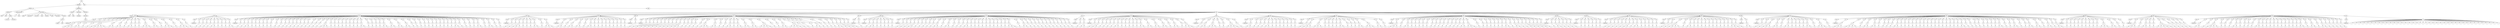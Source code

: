 digraph Tree {
	"t0" [label = "TEI"];
	"t1" [label = "teiHeader"];
	"t2" [label = "fileDesc"];
	"t3" [label = "titleStmt"];
	"t4" [label = "title"];
	"t5" [label = "title"];
	"t6" [label = "author"];
	"t7" [label = "surname"];
	"t8" [label = "forename"];
	"t9" [label = "publicationStmt"];
	"t10" [label = "p"];
	"t11" [label = "idno"];
	"t12" [label = "sourceDesc"];
	"t13" [label = "genre"];
	"t14" [label = "inspiration"];
	"t15" [label = "structure"];
	"t16" [label = "type"];
	"t17" [label = "periode"];
	"t18" [label = "taille"];
	"t19" [label = "permalien"];
	"t20" [label = "sources"];
	"t21" [label = "source"];
	"t22" [label = "author"];
	"t23" [label = "text"];
	"t24" [label = "profileDesc"];
	"t25" [label = "creation"];
	"t26" [label = "date"];
	"t27" [label = "date"];
	"t28" [label = "langUsage"];
	"t29" [label = "language"];
	"t30" [label = "textClass"];
	"t31" [label = "keywords"];
	"t32" [label = "term"];
	"t33" [label = "text"];
	"t34" [label = "body"];
	"t35" [label = "div1"];
	"t36" [label = "head"];
	"t37" [label = "div2"];
	"t38" [label = "head"];
	"t39" [label = "listPerson"];
	"t40" [label = "sp"];
	"t41" [label = "p"];
	"t42" [label = "s"];
	"t43" [label = "s"];
	"t44" [label = "s"];
	"t45" [label = "sp"];
	"t46" [label = "p"];
	"t47" [label = "s"];
	"t48" [label = "s"];
	"t49" [label = "sp"];
	"t50" [label = "p"];
	"t51" [label = "s"];
	"t52" [label = "sp"];
	"t53" [label = "p"];
	"t54" [label = "s"];
	"t55" [label = "sp"];
	"t56" [label = "p"];
	"t57" [label = "s"];
	"t58" [label = "s"];
	"t59" [label = "s"];
	"t60" [label = "s"];
	"t61" [label = "s"];
	"t62" [label = "sp"];
	"t63" [label = "p"];
	"t64" [label = "s"];
	"t65" [label = "s"];
	"t66" [label = "sp"];
	"t67" [label = "p"];
	"t68" [label = "s"];
	"t69" [label = "s"];
	"t70" [label = "sp"];
	"t71" [label = "p"];
	"t72" [label = "s"];
	"t73" [label = "sp"];
	"t74" [label = "p"];
	"t75" [label = "s"];
	"t76" [label = "s"];
	"t77" [label = "sp"];
	"t78" [label = "p"];
	"t79" [label = "s"];
	"t80" [label = "sp"];
	"t81" [label = "p"];
	"t82" [label = "s"];
	"t83" [label = "sp"];
	"t84" [label = "p"];
	"t85" [label = "s"];
	"t86" [label = "s"];
	"t87" [label = "s"];
	"t88" [label = "sp"];
	"t89" [label = "p"];
	"t90" [label = "s"];
	"t91" [label = "s"];
	"t92" [label = "sp"];
	"t93" [label = "p"];
	"t94" [label = "s"];
	"t95" [label = "sp"];
	"t96" [label = "p"];
	"t97" [label = "s"];
	"t98" [label = "s"];
	"t99" [label = "s"];
	"t100" [label = "sp"];
	"t101" [label = "p"];
	"t102" [label = "s"];
	"t103" [label = "sp"];
	"t104" [label = "p"];
	"t105" [label = "s"];
	"t106" [label = "s"];
	"t107" [label = "s"];
	"t108" [label = "sp"];
	"t109" [label = "p"];
	"t110" [label = "s"];
	"t111" [label = "div2"];
	"t112" [label = "head"];
	"t113" [label = "listPerson"];
	"t114" [label = "sp"];
	"t115" [label = "p"];
	"t116" [label = "s"];
	"t117" [label = "sp"];
	"t118" [label = "p"];
	"t119" [label = "s"];
	"t120" [label = "sp"];
	"t121" [label = "p"];
	"t122" [label = "s"];
	"t123" [label = "sp"];
	"t124" [label = "p"];
	"t125" [label = "s"];
	"t126" [label = "sp"];
	"t127" [label = "p"];
	"t128" [label = "s"];
	"t129" [label = "s"];
	"t130" [label = "sp"];
	"t131" [label = "p"];
	"t132" [label = "s"];
	"t133" [label = "sp"];
	"t134" [label = "p"];
	"t135" [label = "s"];
	"t136" [label = "sp"];
	"t137" [label = "p"];
	"t138" [label = "s"];
	"t139" [label = "sp"];
	"t140" [label = "p"];
	"t141" [label = "s"];
	"t142" [label = "s"];
	"t143" [label = "div2"];
	"t144" [label = "head"];
	"t145" [label = "listPerson"];
	"t146" [label = "sp"];
	"t147" [label = "p"];
	"t148" [label = "s"];
	"t149" [label = "sp"];
	"t150" [label = "p"];
	"t151" [label = "s"];
	"t152" [label = "sp"];
	"t153" [label = "p"];
	"t154" [label = "s"];
	"t155" [label = "s"];
	"t156" [label = "sp"];
	"t157" [label = "p"];
	"t158" [label = "s"];
	"t159" [label = "sp"];
	"t160" [label = "p"];
	"t161" [label = "s"];
	"t162" [label = "sp"];
	"t163" [label = "p"];
	"t164" [label = "s"];
	"t165" [label = "sp"];
	"t166" [label = "p"];
	"t167" [label = "s"];
	"t168" [label = "sp"];
	"t169" [label = "p"];
	"t170" [label = "s"];
	"t171" [label = "sp"];
	"t172" [label = "p"];
	"t173" [label = "s"];
	"t174" [label = "sp"];
	"t175" [label = "p"];
	"t176" [label = "s"];
	"t177" [label = "sp"];
	"t178" [label = "p"];
	"t179" [label = "s"];
	"t180" [label = "sp"];
	"t181" [label = "p"];
	"t182" [label = "s"];
	"t183" [label = "sp"];
	"t184" [label = "p"];
	"t185" [label = "s"];
	"t186" [label = "sp"];
	"t187" [label = "p"];
	"t188" [label = "s"];
	"t189" [label = "sp"];
	"t190" [label = "p"];
	"t191" [label = "s"];
	"t192" [label = "sp"];
	"t193" [label = "p"];
	"t194" [label = "s"];
	"t195" [label = "sp"];
	"t196" [label = "p"];
	"t197" [label = "s"];
	"t198" [label = "sp"];
	"t199" [label = "p"];
	"t200" [label = "s"];
	"t201" [label = "sp"];
	"t202" [label = "p"];
	"t203" [label = "s"];
	"t204" [label = "sp"];
	"t205" [label = "p"];
	"t206" [label = "s"];
	"t207" [label = "sp"];
	"t208" [label = "p"];
	"t209" [label = "s"];
	"t210" [label = "sp"];
	"t211" [label = "p"];
	"t212" [label = "s"];
	"t213" [label = "s"];
	"t214" [label = "s"];
	"t215" [label = "sp"];
	"t216" [label = "p"];
	"t217" [label = "s"];
	"t218" [label = "sp"];
	"t219" [label = "p"];
	"t220" [label = "s"];
	"t221" [label = "sp"];
	"t222" [label = "p"];
	"t223" [label = "s"];
	"t224" [label = "sp"];
	"t225" [label = "p"];
	"t226" [label = "s"];
	"t227" [label = "sp"];
	"t228" [label = "p"];
	"t229" [label = "s"];
	"t230" [label = "sp"];
	"t231" [label = "p"];
	"t232" [label = "s"];
	"t233" [label = "sp"];
	"t234" [label = "p"];
	"t235" [label = "s"];
	"t236" [label = "sp"];
	"t237" [label = "p"];
	"t238" [label = "s"];
	"t239" [label = "sp"];
	"t240" [label = "p"];
	"t241" [label = "s"];
	"t242" [label = "s"];
	"t243" [label = "sp"];
	"t244" [label = "p"];
	"t245" [label = "s"];
	"t246" [label = "sp"];
	"t247" [label = "p"];
	"t248" [label = "s"];
	"t249" [label = "sp"];
	"t250" [label = "p"];
	"t251" [label = "s"];
	"t252" [label = "sp"];
	"t253" [label = "p"];
	"t254" [label = "s"];
	"t255" [label = "sp"];
	"t256" [label = "p"];
	"t257" [label = "s"];
	"t258" [label = "s"];
	"t259" [label = "sp"];
	"t260" [label = "p"];
	"t261" [label = "s"];
	"t262" [label = "s"];
	"t263" [label = "sp"];
	"t264" [label = "p"];
	"t265" [label = "s"];
	"t266" [label = "s"];
	"t267" [label = "sp"];
	"t268" [label = "p"];
	"t269" [label = "s"];
	"t270" [label = "s"];
	"t271" [label = "sp"];
	"t272" [label = "p"];
	"t273" [label = "s"];
	"t274" [label = "sp"];
	"t275" [label = "p"];
	"t276" [label = "s"];
	"t277" [label = "sp"];
	"t278" [label = "p"];
	"t279" [label = "s"];
	"t280" [label = "sp"];
	"t281" [label = "p"];
	"t282" [label = "s"];
	"t283" [label = "sp"];
	"t284" [label = "p"];
	"t285" [label = "s"];
	"t286" [label = "sp"];
	"t287" [label = "p"];
	"t288" [label = "s"];
	"t289" [label = "sp"];
	"t290" [label = "p"];
	"t291" [label = "s"];
	"t292" [label = "sp"];
	"t293" [label = "p"];
	"t294" [label = "s"];
	"t295" [label = "sp"];
	"t296" [label = "p"];
	"t297" [label = "s"];
	"t298" [label = "sp"];
	"t299" [label = "p"];
	"t300" [label = "s"];
	"t301" [label = "sp"];
	"t302" [label = "p"];
	"t303" [label = "s"];
	"t304" [label = "sp"];
	"t305" [label = "p"];
	"t306" [label = "s"];
	"t307" [label = "s"];
	"t308" [label = "sp"];
	"t309" [label = "p"];
	"t310" [label = "s"];
	"t311" [label = "sp"];
	"t312" [label = "p"];
	"t313" [label = "s"];
	"t314" [label = "sp"];
	"t315" [label = "p"];
	"t316" [label = "s"];
	"t317" [label = "sp"];
	"t318" [label = "p"];
	"t319" [label = "s"];
	"t320" [label = "sp"];
	"t321" [label = "p"];
	"t322" [label = "s"];
	"t323" [label = "s"];
	"t324" [label = "sp"];
	"t325" [label = "p"];
	"t326" [label = "s"];
	"t327" [label = "sp"];
	"t328" [label = "p"];
	"t329" [label = "s"];
	"t330" [label = "s"];
	"t331" [label = "sp"];
	"t332" [label = "p"];
	"t333" [label = "s"];
	"t334" [label = "sp"];
	"t335" [label = "p"];
	"t336" [label = "s"];
	"t337" [label = "div2"];
	"t338" [label = "head"];
	"t339" [label = "listPerson"];
	"t340" [label = "sp"];
	"t341" [label = "p"];
	"t342" [label = "s"];
	"t343" [label = "sp"];
	"t344" [label = "p"];
	"t345" [label = "s"];
	"t346" [label = "sp"];
	"t347" [label = "p"];
	"t348" [label = "s"];
	"t349" [label = "s"];
	"t350" [label = "s"];
	"t351" [label = "sp"];
	"t352" [label = "p"];
	"t353" [label = "s"];
	"t354" [label = "sp"];
	"t355" [label = "p"];
	"t356" [label = "s"];
	"t357" [label = "sp"];
	"t358" [label = "p"];
	"t359" [label = "s"];
	"t360" [label = "sp"];
	"t361" [label = "p"];
	"t362" [label = "s"];
	"t363" [label = "s"];
	"t364" [label = "sp"];
	"t365" [label = "p"];
	"t366" [label = "s"];
	"t367" [label = "sp"];
	"t368" [label = "p"];
	"t369" [label = "s"];
	"t370" [label = "s"];
	"t371" [label = "s"];
	"t372" [label = "div2"];
	"t373" [label = "head"];
	"t374" [label = "listPerson"];
	"t375" [label = "sp"];
	"t376" [label = "p"];
	"t377" [label = "s"];
	"t378" [label = "s"];
	"t379" [label = "sp"];
	"t380" [label = "p"];
	"t381" [label = "s"];
	"t382" [label = "sp"];
	"t383" [label = "p"];
	"t384" [label = "s"];
	"t385" [label = "s"];
	"t386" [label = "sp"];
	"t387" [label = "p"];
	"t388" [label = "s"];
	"t389" [label = "s"];
	"t390" [label = "sp"];
	"t391" [label = "p"];
	"t392" [label = "s"];
	"t393" [label = "sp"];
	"t394" [label = "p"];
	"t395" [label = "s"];
	"t396" [label = "s"];
	"t397" [label = "sp"];
	"t398" [label = "p"];
	"t399" [label = "s"];
	"t400" [label = "sp"];
	"t401" [label = "p"];
	"t402" [label = "s"];
	"t403" [label = "sp"];
	"t404" [label = "p"];
	"t405" [label = "s"];
	"t406" [label = "sp"];
	"t407" [label = "p"];
	"t408" [label = "s"];
	"t409" [label = "sp"];
	"t410" [label = "p"];
	"t411" [label = "s"];
	"t412" [label = "sp"];
	"t413" [label = "p"];
	"t414" [label = "s"];
	"t415" [label = "sp"];
	"t416" [label = "p"];
	"t417" [label = "s"];
	"t418" [label = "sp"];
	"t419" [label = "p"];
	"t420" [label = "s"];
	"t421" [label = "sp"];
	"t422" [label = "p"];
	"t423" [label = "s"];
	"t424" [label = "div2"];
	"t425" [label = "head"];
	"t426" [label = "listPerson"];
	"t427" [label = "sp"];
	"t428" [label = "p"];
	"t429" [label = "s"];
	"t430" [label = "div2"];
	"t431" [label = "head"];
	"t432" [label = "listPerson"];
	"t433" [label = "sp"];
	"t434" [label = "p"];
	"t435" [label = "s"];
	"t436" [label = "sp"];
	"t437" [label = "p"];
	"t438" [label = "s"];
	"t439" [label = "sp"];
	"t440" [label = "p"];
	"t441" [label = "s"];
	"t442" [label = "sp"];
	"t443" [label = "p"];
	"t444" [label = "s"];
	"t445" [label = "sp"];
	"t446" [label = "p"];
	"t447" [label = "s"];
	"t448" [label = "s"];
	"t449" [label = "sp"];
	"t450" [label = "p"];
	"t451" [label = "s"];
	"t452" [label = "sp"];
	"t453" [label = "p"];
	"t454" [label = "s"];
	"t455" [label = "sp"];
	"t456" [label = "p"];
	"t457" [label = "s"];
	"t458" [label = "sp"];
	"t459" [label = "p"];
	"t460" [label = "s"];
	"t461" [label = "sp"];
	"t462" [label = "p"];
	"t463" [label = "s"];
	"t464" [label = "s"];
	"t465" [label = "s"];
	"t466" [label = "sp"];
	"t467" [label = "p"];
	"t468" [label = "s"];
	"t469" [label = "sp"];
	"t470" [label = "p"];
	"t471" [label = "s"];
	"t472" [label = "sp"];
	"t473" [label = "p"];
	"t474" [label = "s"];
	"t475" [label = "sp"];
	"t476" [label = "p"];
	"t477" [label = "s"];
	"t478" [label = "sp"];
	"t479" [label = "p"];
	"t480" [label = "s"];
	"t481" [label = "sp"];
	"t482" [label = "p"];
	"t483" [label = "s"];
	"t484" [label = "s"];
	"t485" [label = "s"];
	"t486" [label = "sp"];
	"t487" [label = "p"];
	"t488" [label = "s"];
	"t489" [label = "s"];
	"t490" [label = "sp"];
	"t491" [label = "p"];
	"t492" [label = "s"];
	"t493" [label = "sp"];
	"t494" [label = "p"];
	"t495" [label = "s"];
	"t496" [label = "sp"];
	"t497" [label = "p"];
	"t498" [label = "s"];
	"t499" [label = "s"];
	"t500" [label = "sp"];
	"t501" [label = "p"];
	"t502" [label = "s"];
	"t503" [label = "sp"];
	"t504" [label = "p"];
	"t505" [label = "s"];
	"t506" [label = "s"];
	"t507" [label = "sp"];
	"t508" [label = "p"];
	"t509" [label = "s"];
	"t510" [label = "s"];
	"t511" [label = "sp"];
	"t512" [label = "p"];
	"t513" [label = "s"];
	"t514" [label = "s"];
	"t515" [label = "sp"];
	"t516" [label = "p"];
	"t517" [label = "s"];
	"t518" [label = "s"];
	"t519" [label = "s"];
	"t520" [label = "s"];
	"t521" [label = "sp"];
	"t522" [label = "p"];
	"t523" [label = "s"];
	"t524" [label = "sp"];
	"t525" [label = "p"];
	"t526" [label = "s"];
	"t527" [label = "sp"];
	"t528" [label = "p"];
	"t529" [label = "s"];
	"t530" [label = "s"];
	"t531" [label = "sp"];
	"t532" [label = "p"];
	"t533" [label = "s"];
	"t534" [label = "s"];
	"t535" [label = "s"];
	"t536" [label = "s"];
	"t537" [label = "sp"];
	"t538" [label = "p"];
	"t539" [label = "s"];
	"t540" [label = "sp"];
	"t541" [label = "p"];
	"t542" [label = "s"];
	"t543" [label = "sp"];
	"t544" [label = "p"];
	"t545" [label = "s"];
	"t546" [label = "sp"];
	"t547" [label = "p"];
	"t548" [label = "s"];
	"t549" [label = "s"];
	"t550" [label = "sp"];
	"t551" [label = "p"];
	"t552" [label = "s"];
	"t553" [label = "sp"];
	"t554" [label = "p"];
	"t555" [label = "s"];
	"t556" [label = "sp"];
	"t557" [label = "p"];
	"t558" [label = "s"];
	"t559" [label = "sp"];
	"t560" [label = "p"];
	"t561" [label = "s"];
	"t562" [label = "sp"];
	"t563" [label = "p"];
	"t564" [label = "s"];
	"t565" [label = "s"];
	"t566" [label = "sp"];
	"t567" [label = "p"];
	"t568" [label = "s"];
	"t569" [label = "s"];
	"t570" [label = "sp"];
	"t571" [label = "p"];
	"t572" [label = "s"];
	"t573" [label = "sp"];
	"t574" [label = "p"];
	"t575" [label = "s"];
	"t576" [label = "div2"];
	"t577" [label = "head"];
	"t578" [label = "listPerson"];
	"t579" [label = "sp"];
	"t580" [label = "p"];
	"t581" [label = "s"];
	"t582" [label = "div2"];
	"t583" [label = "head"];
	"t584" [label = "listPerson"];
	"t585" [label = "sp"];
	"t586" [label = "p"];
	"t587" [label = "s"];
	"t588" [label = "sp"];
	"t589" [label = "p"];
	"t590" [label = "s"];
	"t591" [label = "s"];
	"t592" [label = "sp"];
	"t593" [label = "p"];
	"t594" [label = "s"];
	"t595" [label = "sp"];
	"t596" [label = "p"];
	"t597" [label = "s"];
	"t598" [label = "sp"];
	"t599" [label = "p"];
	"t600" [label = "s"];
	"t601" [label = "sp"];
	"t602" [label = "p"];
	"t603" [label = "s"];
	"t604" [label = "sp"];
	"t605" [label = "p"];
	"t606" [label = "s"];
	"t607" [label = "div2"];
	"t608" [label = "head"];
	"t609" [label = "listPerson"];
	"t610" [label = "sp"];
	"t611" [label = "p"];
	"t612" [label = "s"];
	"t613" [label = "sp"];
	"t614" [label = "p"];
	"t615" [label = "s"];
	"t616" [label = "sp"];
	"t617" [label = "p"];
	"t618" [label = "s"];
	"t619" [label = "sp"];
	"t620" [label = "p"];
	"t621" [label = "s"];
	"t622" [label = "s"];
	"t623" [label = "sp"];
	"t624" [label = "p"];
	"t625" [label = "s"];
	"t626" [label = "sp"];
	"t627" [label = "p"];
	"t628" [label = "s"];
	"t629" [label = "sp"];
	"t630" [label = "p"];
	"t631" [label = "s"];
	"t632" [label = "sp"];
	"t633" [label = "p"];
	"t634" [label = "s"];
	"t635" [label = "sp"];
	"t636" [label = "p"];
	"t637" [label = "s"];
	"t638" [label = "sp"];
	"t639" [label = "p"];
	"t640" [label = "s"];
	"t641" [label = "s"];
	"t642" [label = "sp"];
	"t643" [label = "p"];
	"t644" [label = "s"];
	"t645" [label = "sp"];
	"t646" [label = "p"];
	"t647" [label = "s"];
	"t648" [label = "s"];
	"t649" [label = "sp"];
	"t650" [label = "p"];
	"t651" [label = "s"];
	"t652" [label = "sp"];
	"t653" [label = "p"];
	"t654" [label = "s"];
	"t655" [label = "sp"];
	"t656" [label = "p"];
	"t657" [label = "s"];
	"t658" [label = "sp"];
	"t659" [label = "p"];
	"t660" [label = "s"];
	"t661" [label = "s"];
	"t662" [label = "sp"];
	"t663" [label = "p"];
	"t664" [label = "s"];
	"t665" [label = "sp"];
	"t666" [label = "p"];
	"t667" [label = "s"];
	"t668" [label = "sp"];
	"t669" [label = "p"];
	"t670" [label = "s"];
	"t671" [label = "sp"];
	"t672" [label = "p"];
	"t673" [label = "s"];
	"t674" [label = "sp"];
	"t675" [label = "p"];
	"t676" [label = "s"];
	"t677" [label = "sp"];
	"t678" [label = "p"];
	"t679" [label = "s"];
	"t680" [label = "sp"];
	"t681" [label = "p"];
	"t682" [label = "s"];
	"t683" [label = "sp"];
	"t684" [label = "p"];
	"t685" [label = "s"];
	"t686" [label = "sp"];
	"t687" [label = "p"];
	"t688" [label = "s"];
	"t689" [label = "sp"];
	"t690" [label = "p"];
	"t691" [label = "s"];
	"t692" [label = "sp"];
	"t693" [label = "p"];
	"t694" [label = "s"];
	"t695" [label = "s"];
	"t696" [label = "s"];
	"t697" [label = "sp"];
	"t698" [label = "p"];
	"t699" [label = "s"];
	"t700" [label = "sp"];
	"t701" [label = "p"];
	"t702" [label = "s"];
	"t703" [label = "s"];
	"t704" [label = "sp"];
	"t705" [label = "p"];
	"t706" [label = "s"];
	"t707" [label = "sp"];
	"t708" [label = "p"];
	"t709" [label = "s"];
	"t710" [label = "sp"];
	"t711" [label = "p"];
	"t712" [label = "s"];
	"t713" [label = "sp"];
	"t714" [label = "p"];
	"t715" [label = "s"];
	"t716" [label = "sp"];
	"t717" [label = "p"];
	"t718" [label = "s"];
	"t719" [label = "sp"];
	"t720" [label = "p"];
	"t721" [label = "s"];
	"t722" [label = "sp"];
	"t723" [label = "p"];
	"t724" [label = "s"];
	"t725" [label = "sp"];
	"t726" [label = "p"];
	"t727" [label = "s"];
	"t728" [label = "sp"];
	"t729" [label = "p"];
	"t730" [label = "s"];
	"t731" [label = "sp"];
	"t732" [label = "p"];
	"t733" [label = "s"];
	"t734" [label = "sp"];
	"t735" [label = "p"];
	"t736" [label = "s"];
	"t737" [label = "sp"];
	"t738" [label = "p"];
	"t739" [label = "s"];
	"t740" [label = "div2"];
	"t741" [label = "head"];
	"t742" [label = "listPerson"];
	"t743" [label = "sp"];
	"t744" [label = "p"];
	"t745" [label = "s"];
	"t746" [label = "sp"];
	"t747" [label = "p"];
	"t748" [label = "s"];
	"t749" [label = "s"];
	"t750" [label = "div2"];
	"t751" [label = "head"];
	"t752" [label = "listPerson"];
	"t753" [label = "sp"];
	"t754" [label = "p"];
	"t755" [label = "s"];
	"t756" [label = "sp"];
	"t757" [label = "p"];
	"t758" [label = "s"];
	"t759" [label = "s"];
	"t760" [label = "sp"];
	"t761" [label = "p"];
	"t762" [label = "s"];
	"t763" [label = "sp"];
	"t764" [label = "p"];
	"t765" [label = "s"];
	"t766" [label = "sp"];
	"t767" [label = "p"];
	"t768" [label = "s"];
	"t769" [label = "sp"];
	"t770" [label = "p"];
	"t771" [label = "s"];
	"t772" [label = "sp"];
	"t773" [label = "p"];
	"t774" [label = "s"];
	"t775" [label = "s"];
	"t776" [label = "sp"];
	"t777" [label = "p"];
	"t778" [label = "s"];
	"t779" [label = "sp"];
	"t780" [label = "p"];
	"t781" [label = "s"];
	"t782" [label = "sp"];
	"t783" [label = "p"];
	"t784" [label = "s"];
	"t785" [label = "sp"];
	"t786" [label = "p"];
	"t787" [label = "s"];
	"t788" [label = "sp"];
	"t789" [label = "p"];
	"t790" [label = "s"];
	"t791" [label = "sp"];
	"t792" [label = "p"];
	"t793" [label = "s"];
	"t794" [label = "s"];
	"t795" [label = "sp"];
	"t796" [label = "p"];
	"t797" [label = "s"];
	"t798" [label = "s"];
	"t799" [label = "sp"];
	"t800" [label = "p"];
	"t801" [label = "s"];
	"t802" [label = "s"];
	"t803" [label = "sp"];
	"t804" [label = "p"];
	"t805" [label = "s"];
	"t806" [label = "s"];
	"t807" [label = "sp"];
	"t808" [label = "p"];
	"t809" [label = "s"];
	"t810" [label = "sp"];
	"t811" [label = "p"];
	"t812" [label = "s"];
	"t813" [label = "s"];
	"t814" [label = "sp"];
	"t815" [label = "p"];
	"t816" [label = "s"];
	"t817" [label = "sp"];
	"t818" [label = "p"];
	"t819" [label = "s"];
	"t820" [label = "s"];
	"t821" [label = "s"];
	"t822" [label = "div2"];
	"t823" [label = "head"];
	"t824" [label = "listPerson"];
	"t825" [label = "sp"];
	"t826" [label = "p"];
	"t827" [label = "s"];
	"t828" [label = "sp"];
	"t829" [label = "p"];
	"t830" [label = "s"];
	"t831" [label = "s"];
	"t832" [label = "sp"];
	"t833" [label = "p"];
	"t834" [label = "s"];
	"t835" [label = "s"];
	"t836" [label = "s"];
	"t837" [label = "sp"];
	"t838" [label = "p"];
	"t839" [label = "s"];
	"t840" [label = "sp"];
	"t841" [label = "p"];
	"t842" [label = "s"];
	"t843" [label = "sp"];
	"t844" [label = "p"];
	"t845" [label = "s"];
	"t846" [label = "s"];
	"t847" [label = "s"];
	"t848" [label = "s"];
	"t849" [label = "sp"];
	"t850" [label = "p"];
	"t851" [label = "s"];
	"t852" [label = "div2"];
	"t853" [label = "head"];
	"t854" [label = "listPerson"];
	"t855" [label = "sp"];
	"t856" [label = "p"];
	"t857" [label = "s"];
	"t858" [label = "s"];
	"t859" [label = "sp"];
	"t860" [label = "p"];
	"t861" [label = "s"];
	"t862" [label = "sp"];
	"t863" [label = "p"];
	"t864" [label = "s"];
	"t865" [label = "sp"];
	"t866" [label = "p"];
	"t867" [label = "s"];
	"t868" [label = "sp"];
	"t869" [label = "p"];
	"t870" [label = "s"];
	"t871" [label = "s"];
	"t872" [label = "sp"];
	"t873" [label = "p"];
	"t874" [label = "s"];
	"t875" [label = "sp"];
	"t876" [label = "p"];
	"t877" [label = "s"];
	"t878" [label = "sp"];
	"t879" [label = "p"];
	"t880" [label = "s"];
	"t881" [label = "sp"];
	"t882" [label = "p"];
	"t883" [label = "s"];
	"t884" [label = "sp"];
	"t885" [label = "p"];
	"t886" [label = "s"];
	"t887" [label = "sp"];
	"t888" [label = "p"];
	"t889" [label = "s"];
	"t890" [label = "sp"];
	"t891" [label = "p"];
	"t892" [label = "s"];
	"t893" [label = "div2"];
	"t894" [label = "head"];
	"t895" [label = "listPerson"];
	"t896" [label = "sp"];
	"t897" [label = "p"];
	"t898" [label = "s"];
	"t899" [label = "sp"];
	"t900" [label = "p"];
	"t901" [label = "s"];
	"t902" [label = "s"];
	"t903" [label = "s"];
	"t904" [label = "sp"];
	"t905" [label = "p"];
	"t906" [label = "s"];
	"t907" [label = "s"];
	"t908" [label = "s"];
	"t909" [label = "sp"];
	"t910" [label = "p"];
	"t911" [label = "s"];
	"t912" [label = "sp"];
	"t913" [label = "p"];
	"t914" [label = "s"];
	"t915" [label = "sp"];
	"t916" [label = "p"];
	"t917" [label = "s"];
	"t918" [label = "sp"];
	"t919" [label = "p"];
	"t920" [label = "s"];
	"t921" [label = "sp"];
	"t922" [label = "p"];
	"t923" [label = "s"];
	"t924" [label = "s"];
	"t925" [label = "sp"];
	"t926" [label = "p"];
	"t927" [label = "s"];
	"t928" [label = "sp"];
	"t929" [label = "p"];
	"t930" [label = "s"];
	"t931" [label = "sp"];
	"t932" [label = "p"];
	"t933" [label = "s"];
	"t934" [label = "sp"];
	"t935" [label = "p"];
	"t936" [label = "s"];
	"t937" [label = "s"];
	"t938" [label = "sp"];
	"t939" [label = "p"];
	"t940" [label = "s"];
	"t941" [label = "s"];
	"t942" [label = "s"];
	"t943" [label = "sp"];
	"t944" [label = "p"];
	"t945" [label = "s"];
	"t946" [label = "s"];
	"t947" [label = "sp"];
	"t948" [label = "p"];
	"t949" [label = "s"];
	"t950" [label = "div2"];
	"t951" [label = "head"];
	"t952" [label = "listPerson"];
	"t953" [label = "sp"];
	"t954" [label = "p"];
	"t955" [label = "s"];
	"t956" [label = "s"];
	"t957" [label = "s"];
	"t958" [label = "sp"];
	"t959" [label = "p"];
	"t960" [label = "s"];
	"t961" [label = "sp"];
	"t962" [label = "p"];
	"t963" [label = "s"];
	"t964" [label = "s"];
	"t965" [label = "sp"];
	"t966" [label = "p"];
	"t967" [label = "s"];
	"t968" [label = "sp"];
	"t969" [label = "p"];
	"t970" [label = "s"];
	"t971" [label = "sp"];
	"t972" [label = "p"];
	"t973" [label = "s"];
	"t974" [label = "sp"];
	"t975" [label = "p"];
	"t976" [label = "s"];
	"t977" [label = "sp"];
	"t978" [label = "p"];
	"t979" [label = "s"];
	"t980" [label = "sp"];
	"t981" [label = "p"];
	"t982" [label = "s"];
	"t983" [label = "sp"];
	"t984" [label = "p"];
	"t985" [label = "s"];
	"t986" [label = "sp"];
	"t987" [label = "p"];
	"t988" [label = "s"];
	"t989" [label = "sp"];
	"t990" [label = "p"];
	"t991" [label = "s"];
	"t992" [label = "sp"];
	"t993" [label = "p"];
	"t994" [label = "s"];
	"t995" [label = "sp"];
	"t996" [label = "p"];
	"t997" [label = "s"];
	"t998" [label = "sp"];
	"t999" [label = "p"];
	"t1000" [label = "s"];
	"t1001" [label = "sp"];
	"t1002" [label = "p"];
	"t1003" [label = "s"];
	"t1004" [label = "sp"];
	"t1005" [label = "p"];
	"t1006" [label = "s"];
	"t1007" [label = "s"];
	"t1008" [label = "sp"];
	"t1009" [label = "p"];
	"t1010" [label = "s"];
	"t1011" [label = "s"];
	"t1012" [label = "s"];
	"t1013" [label = "sp"];
	"t1014" [label = "p"];
	"t1015" [label = "s"];
	"t1016" [label = "sp"];
	"t1017" [label = "p"];
	"t1018" [label = "s"];
	"t1019" [label = "sp"];
	"t1020" [label = "p"];
	"t1021" [label = "s"];
	"t1022" [label = "sp"];
	"t1023" [label = "p"];
	"t1024" [label = "s"];
	"t1025" [label = "sp"];
	"t1026" [label = "p"];
	"t1027" [label = "s"];
	"t1028" [label = "sp"];
	"t1029" [label = "p"];
	"t1030" [label = "s"];
	"t1031" [label = "sp"];
	"t1032" [label = "p"];
	"t1033" [label = "s"];
	"t1034" [label = "sp"];
	"t1035" [label = "p"];
	"t1036" [label = "s"];
	"t1037" [label = "s"];
	"t1038" [label = "sp"];
	"t1039" [label = "p"];
	"t1040" [label = "s"];
	"t1041" [label = "sp"];
	"t1042" [label = "p"];
	"t1043" [label = "s"];
	"t1044" [label = "s"];
	"t1045" [label = "sp"];
	"t1046" [label = "p"];
	"t1047" [label = "s"];
	"t1048" [label = "sp"];
	"t1049" [label = "p"];
	"t1050" [label = "s"];
	"t1051" [label = "sp"];
	"t1052" [label = "p"];
	"t1053" [label = "s"];
	"t1054" [label = "s"];
	"t1055" [label = "sp"];
	"t1056" [label = "p"];
	"t1057" [label = "s"];
	"t1058" [label = "sp"];
	"t1059" [label = "p"];
	"t1060" [label = "s"];
	"t1061" [label = "sp"];
	"t1062" [label = "p"];
	"t1063" [label = "s"];
	"t1064" [label = "sp"];
	"t1065" [label = "p"];
	"t1066" [label = "s"];
	"t1067" [label = "div2"];
	"t1068" [label = "head"];
	"t1069" [label = "listPerson"];
	"t1070" [label = "sp"];
	"t1071" [label = "p"];
	"t1072" [label = "s"];
	"t1073" [label = "sp"];
	"t1074" [label = "p"];
	"t1075" [label = "s"];
	"t1076" [label = "s"];
	"t1077" [label = "sp"];
	"t1078" [label = "p"];
	"t1079" [label = "s"];
	"t1080" [label = "sp"];
	"t1081" [label = "p"];
	"t1082" [label = "s"];
	"t1083" [label = "sp"];
	"t1084" [label = "p"];
	"t1085" [label = "s"];
	"t1086" [label = "sp"];
	"t1087" [label = "p"];
	"t1088" [label = "s"];
	"t1089" [label = "div2"];
	"t1090" [label = "head"];
	"t1091" [label = "listPerson"];
	"t1092" [label = "sp"];
	"t1093" [label = "p"];
	"t1094" [label = "s"];
	"t1095" [label = "sp"];
	"t1096" [label = "p"];
	"t1097" [label = "s"];
	"t1098" [label = "sp"];
	"t1099" [label = "p"];
	"t1100" [label = "s"];
	"t1101" [label = "sp"];
	"t1102" [label = "p"];
	"t1103" [label = "s"];
	"t1104" [label = "sp"];
	"t1105" [label = "p"];
	"t1106" [label = "s"];
	"t1107" [label = "sp"];
	"t1108" [label = "p"];
	"t1109" [label = "s"];
	"t1110" [label = "div2"];
	"t1111" [label = "head"];
	"t1112" [label = "listPerson"];
	"t1113" [label = "sp"];
	"t1114" [label = "p"];
	"t1115" [label = "s"];
	"t1116" [label = "sp"];
	"t1117" [label = "p"];
	"t1118" [label = "s"];
	"t1119" [label = "sp"];
	"t1120" [label = "p"];
	"t1121" [label = "s"];
	"t1122" [label = "sp"];
	"t1123" [label = "p"];
	"t1124" [label = "s"];
	"t1125" [label = "sp"];
	"t1126" [label = "p"];
	"t1127" [label = "s"];
	"t1128" [label = "sp"];
	"t1129" [label = "p"];
	"t1130" [label = "s"];
	"t1131" [label = "s"];
	"t1132" [label = "sp"];
	"t1133" [label = "p"];
	"t1134" [label = "s"];
	"t1135" [label = "sp"];
	"t1136" [label = "p"];
	"t1137" [label = "s"];
	"t1138" [label = "s"];
	"t1139" [label = "sp"];
	"t1140" [label = "p"];
	"t1141" [label = "s"];
	"t1142" [label = "sp"];
	"t1143" [label = "p"];
	"t1144" [label = "s"];
	"t1145" [label = "sp"];
	"t1146" [label = "p"];
	"t1147" [label = "s"];
	"t1148" [label = "sp"];
	"t1149" [label = "p"];
	"t1150" [label = "s"];
	"t1151" [label = "sp"];
	"t1152" [label = "p"];
	"t1153" [label = "s"];
	"t1154" [label = "div2"];
	"t1155" [label = "head"];
	"t1156" [label = "listPerson"];
	"t1157" [label = "sp"];
	"t1158" [label = "p"];
	"t1159" [label = "s"];
	"t1160" [label = "sp"];
	"t1161" [label = "p"];
	"t1162" [label = "s"];
	"t1163" [label = "sp"];
	"t1164" [label = "p"];
	"t1165" [label = "s"];
	"t1166" [label = "s"];
	"t1167" [label = "s"];
	"t1168" [label = "s"];
	"t1169" [label = "sp"];
	"t1170" [label = "p"];
	"t1171" [label = "s"];
	"t1172" [label = "sp"];
	"t1173" [label = "p"];
	"t1174" [label = "s"];
	"t1175" [label = "s"];
	"t1176" [label = "sp"];
	"t1177" [label = "p"];
	"t1178" [label = "s"];
	"t1179" [label = "sp"];
	"t1180" [label = "p"];
	"t1181" [label = "s"];
	"t1182" [label = "sp"];
	"t1183" [label = "p"];
	"t1184" [label = "s"];
	"t1185" [label = "sp"];
	"t1186" [label = "p"];
	"t1187" [label = "s"];
	"t1188" [label = "sp"];
	"t1189" [label = "p"];
	"t1190" [label = "s"];
	"t1191" [label = "sp"];
	"t1192" [label = "p"];
	"t1193" [label = "s"];
	"t1194" [label = "sp"];
	"t1195" [label = "p"];
	"t1196" [label = "s"];
	"t1197" [label = "sp"];
	"t1198" [label = "p"];
	"t1199" [label = "s"];
	"t1200" [label = "sp"];
	"t1201" [label = "p"];
	"t1202" [label = "s"];
	"t1203" [label = "sp"];
	"t1204" [label = "p"];
	"t1205" [label = "s"];
	"t1206" [label = "sp"];
	"t1207" [label = "p"];
	"t1208" [label = "s"];
	"t1209" [label = "s"];
	"t1210" [label = "s"];
	"t1211" [label = "sp"];
	"t1212" [label = "p"];
	"t1213" [label = "s"];
	"t1214" [label = "div2"];
	"t1215" [label = "head"];
	"t1216" [label = "listPerson"];
	"t1217" [label = "sp"];
	"t1218" [label = "p"];
	"t1219" [label = "s"];
	"t1220" [label = "s"];
	"t1221" [label = "div2"];
	"t1222" [label = "head"];
	"t1223" [label = "listPerson"];
	"t1224" [label = "sp"];
	"t1225" [label = "p"];
	"t1226" [label = "s"];
	"t1227" [label = "sp"];
	"t1228" [label = "p"];
	"t1229" [label = "s"];
	"t1230" [label = "sp"];
	"t1231" [label = "p"];
	"t1232" [label = "s"];
	"t1233" [label = "s"];
	"t1234" [label = "s"];
	"t1235" [label = "sp"];
	"t1236" [label = "p"];
	"t1237" [label = "s"];
	"t1238" [label = "s"];
	"t1239" [label = "sp"];
	"t1240" [label = "p"];
	"t1241" [label = "s"];
	"t1242" [label = "sp"];
	"t1243" [label = "p"];
	"t1244" [label = "s"];
	"t1245" [label = "s"];
	"t1246" [label = "sp"];
	"t1247" [label = "p"];
	"t1248" [label = "s"];
	"t1249" [label = "sp"];
	"t1250" [label = "p"];
	"t1251" [label = "s"];
	"t1252" [label = "sp"];
	"t1253" [label = "p"];
	"t1254" [label = "s"];
	"t1255" [label = "sp"];
	"t1256" [label = "p"];
	"t1257" [label = "s"];
	"t1258" [label = "sp"];
	"t1259" [label = "p"];
	"t1260" [label = "s"];
	"t1261" [label = "s"];
	"t1262" [label = "sp"];
	"t1263" [label = "p"];
	"t1264" [label = "s"];
	"t1265" [label = "sp"];
	"t1266" [label = "p"];
	"t1267" [label = "s"];
	"t1268" [label = "s"];
	"t1269" [label = "s"];
	"t1270" [label = "sp"];
	"t1271" [label = "p"];
	"t1272" [label = "s"];
	"t1273" [label = "div2"];
	"t1274" [label = "head"];
	"t1275" [label = "listPerson"];
	"t1276" [label = "sp"];
	"t1277" [label = "p"];
	"t1278" [label = "s"];
	"t1279" [label = "s"];
	"t1280" [label = "s"];
	"t1281" [label = "sp"];
	"t1282" [label = "p"];
	"t1283" [label = "s"];
	"t1284" [label = "s"];
	"t1285" [label = "s"];
	"t1286" [label = "s"];
	"t1287" [label = "sp"];
	"t1288" [label = "p"];
	"t1289" [label = "s"];
	"t1290" [label = "sp"];
	"t1291" [label = "p"];
	"t1292" [label = "s"];
	"t1293" [label = "s"];
	"t1294" [label = "sp"];
	"t1295" [label = "p"];
	"t1296" [label = "s"];
	"t1297" [label = "s"];
	"t1298" [label = "sp"];
	"t1299" [label = "p"];
	"t1300" [label = "s"];
	"t1301" [label = "sp"];
	"t1302" [label = "p"];
	"t1303" [label = "s"];
	"t1304" [label = "sp"];
	"t1305" [label = "p"];
	"t1306" [label = "s"];
	"t1307" [label = "sp"];
	"t1308" [label = "p"];
	"t1309" [label = "s"];
	"t1310" [label = "sp"];
	"t1311" [label = "p"];
	"t1312" [label = "s"];
	"t1313" [label = "s"];
	"t1314" [label = "sp"];
	"t1315" [label = "p"];
	"t1316" [label = "s"];
	"t1317" [label = "sp"];
	"t1318" [label = "p"];
	"t1319" [label = "s"];
	"t1320" [label = "sp"];
	"t1321" [label = "p"];
	"t1322" [label = "s"];
	"t1323" [label = "sp"];
	"t1324" [label = "p"];
	"t1325" [label = "s"];
	"t1326" [label = "sp"];
	"t1327" [label = "p"];
	"t1328" [label = "s"];
	"t1329" [label = "sp"];
	"t1330" [label = "p"];
	"t1331" [label = "s"];
	"t1332" [label = "sp"];
	"t1333" [label = "p"];
	"t1334" [label = "s"];
	"t1335" [label = "sp"];
	"t1336" [label = "p"];
	"t1337" [label = "s"];
	"t1338" [label = "sp"];
	"t1339" [label = "p"];
	"t1340" [label = "s"];
	"t1341" [label = "sp"];
	"t1342" [label = "p"];
	"t1343" [label = "s"];
	"t1344" [label = "sp"];
	"t1345" [label = "p"];
	"t1346" [label = "s"];
	"t1347" [label = "sp"];
	"t1348" [label = "p"];
	"t1349" [label = "s"];
	"t1350" [label = "sp"];
	"t1351" [label = "p"];
	"t1352" [label = "s"];
	"t1353" [label = "sp"];
	"t1354" [label = "p"];
	"t1355" [label = "s"];
	"t1356" [label = "sp"];
	"t1357" [label = "p"];
	"t1358" [label = "s"];
	"t1359" [label = "sp"];
	"t1360" [label = "p"];
	"t1361" [label = "s"];
	"t1362" [label = "sp"];
	"t1363" [label = "p"];
	"t1364" [label = "s"];
	"t1365" [label = "s"];
	"t1366" [label = "sp"];
	"t1367" [label = "p"];
	"t1368" [label = "s"];
	"t1369" [label = "sp"];
	"t1370" [label = "p"];
	"t1371" [label = "s"];
	"t1372" [label = "sp"];
	"t1373" [label = "p"];
	"t1374" [label = "s"];
	"t1375" [label = "sp"];
	"t1376" [label = "p"];
	"t1377" [label = "s"];
	"t1378" [label = "sp"];
	"t1379" [label = "p"];
	"t1380" [label = "s"];
	"t1381" [label = "sp"];
	"t1382" [label = "p"];
	"t1383" [label = "s"];
	"t1384" [label = "sp"];
	"t1385" [label = "p"];
	"t1386" [label = "s"];
	"t1387" [label = "sp"];
	"t1388" [label = "p"];
	"t1389" [label = "s"];
	"t1390" [label = "sp"];
	"t1391" [label = "p"];
	"t1392" [label = "s"];
	"t1393" [label = "s"];
	"t1394" [label = "sp"];
	"t1395" [label = "p"];
	"t1396" [label = "s"];
	"t1397" [label = "sp"];
	"t1398" [label = "p"];
	"t1399" [label = "s"];
	"t1400" [label = "sp"];
	"t1401" [label = "p"];
	"t1402" [label = "s"];
	"t1403" [label = "s"];
	"t1404" [label = "sp"];
	"t1405" [label = "p"];
	"t1406" [label = "s"];
	"t1407" [label = "sp"];
	"t1408" [label = "p"];
	"t1409" [label = "s"];
	"t1410" [label = "sp"];
	"t1411" [label = "p"];
	"t1412" [label = "s"];
	"t1413" [label = "s"];
	"t1414" [label = "sp"];
	"t1415" [label = "p"];
	"t1416" [label = "s"];
	"t1417" [label = "s"];
	"t1418" [label = "sp"];
	"t1419" [label = "p"];
	"t1420" [label = "s"];
	"t1421" [label = "sp"];
	"t1422" [label = "p"];
	"t1423" [label = "s"];
	"t1424" [label = "s"];
	"t1425" [label = "sp"];
	"t1426" [label = "p"];
	"t1427" [label = "s"];
	"t1428" [label = "sp"];
	"t1429" [label = "p"];
	"t1430" [label = "s"];
	"t1431" [label = "s"];
	"t1432" [label = "div2"];
	"t1433" [label = "head"];
	"t1434" [label = "listPerson"];
	"t1435" [label = "sp"];
	"t1436" [label = "p"];
	"t1437" [label = "s"];
	"t1438" [label = "sp"];
	"t1439" [label = "p"];
	"t1440" [label = "s"];
	"t1441" [label = "sp"];
	"t1442" [label = "p"];
	"t1443" [label = "s"];
	"t1444" [label = "sp"];
	"t1445" [label = "p"];
	"t1446" [label = "s"];
	"t1447" [label = "sp"];
	"t1448" [label = "p"];
	"t1449" [label = "s"];
	"t1450" [label = "sp"];
	"t1451" [label = "p"];
	"t1452" [label = "s"];
	"t1453" [label = "sp"];
	"t1454" [label = "p"];
	"t1455" [label = "s"];
	"t1456" [label = "sp"];
	"t1457" [label = "p"];
	"t1458" [label = "s"];
	"t1459" [label = "sp"];
	"t1460" [label = "p"];
	"t1461" [label = "s"];
	"t1462" [label = "sp"];
	"t1463" [label = "p"];
	"t1464" [label = "s"];
	"t1465" [label = "s"];
	"t1466" [label = "s"];
	"t1467" [label = "sp"];
	"t1468" [label = "p"];
	"t1469" [label = "s"];
	"t1470" [label = "s"];
	"t1471" [label = "sp"];
	"t1472" [label = "p"];
	"t1473" [label = "s"];
	"t1474" [label = "sp"];
	"t1475" [label = "p"];
	"t1476" [label = "s"];
	"t1477" [label = "div2"];
	"t1478" [label = "head"];
	"t1479" [label = "listPerson"];
	"t1480" [label = "sp"];
	"t1481" [label = "p"];
	"t1482" [label = "s"];
	"t1483" [label = "s"];
	"t1484" [label = "s"];
	"t1485" [label = "sp"];
	"t1486" [label = "p"];
	"t1487" [label = "s"];
	"t1488" [label = "sp"];
	"t1489" [label = "p"];
	"t1490" [label = "s"];
	"t1491" [label = "s"];
	"t1492" [label = "sp"];
	"t1493" [label = "p"];
	"t1494" [label = "s"];
	"t1495" [label = "sp"];
	"t1496" [label = "p"];
	"t1497" [label = "s"];
	"t1498" [label = "sp"];
	"t1499" [label = "p"];
	"t1500" [label = "s"];
	"t1501" [label = "s"];
	"t1502" [label = "s"];
	"t1503" [label = "s"];
	"t1504" [label = "s"];
	"t1505" [label = "sp"];
	"t1506" [label = "p"];
	"t1507" [label = "s"];
	"t1508" [label = "sp"];
	"t1509" [label = "p"];
	"t1510" [label = "s"];
	"t1511" [label = "sp"];
	"t1512" [label = "p"];
	"t1513" [label = "s"];
	"t1514" [label = "sp"];
	"t1515" [label = "p"];
	"t1516" [label = "s"];
	"t1517" [label = "sp"];
	"t1518" [label = "p"];
	"t1519" [label = "s"];
	"t1520" [label = "div2"];
	"t1521" [label = "head"];
	"t1522" [label = "listPerson"];
	"t1523" [label = "sp"];
	"t1524" [label = "p"];
	"t1525" [label = "s"];
	"t1526" [label = "s"];
	"t1527" [label = "sp"];
	"t1528" [label = "p"];
	"t1529" [label = "s"];
	"t1530" [label = "sp"];
	"t1531" [label = "p"];
	"t1532" [label = "s"];
	"t1533" [label = "s"];
	"t1534" [label = "s"];
	"t1535" [label = "s"];
	"t1536" [label = "sp"];
	"t1537" [label = "p"];
	"t1538" [label = "s"];
	"t1539" [label = "sp"];
	"t1540" [label = "p"];
	"t1541" [label = "s"];
	"t1542" [label = "sp"];
	"t1543" [label = "p"];
	"t1544" [label = "s"];
	"t1545" [label = "sp"];
	"t1546" [label = "p"];
	"t1547" [label = "s"];
	"t1548" [label = "s"];
	"t1549" [label = "sp"];
	"t1550" [label = "p"];
	"t1551" [label = "s"];
	"t1552" [label = "sp"];
	"t1553" [label = "p"];
	"t1554" [label = "s"];
	"t1555" [label = "sp"];
	"t1556" [label = "p"];
	"t1557" [label = "s"];
	"t1558" [label = "sp"];
	"t1559" [label = "p"];
	"t1560" [label = "s"];
	"t1561" [label = "sp"];
	"t1562" [label = "p"];
	"t1563" [label = "s"];
	"t1564" [label = "s"];
	"t1565" [label = "sp"];
	"t1566" [label = "p"];
	"t1567" [label = "s"];
	"t1568" [label = "sp"];
	"t1569" [label = "p"];
	"t1570" [label = "s"];
	"t1571" [label = "sp"];
	"t1572" [label = "p"];
	"t1573" [label = "s"];
	"t1574" [label = "sp"];
	"t1575" [label = "p"];
	"t1576" [label = "s"];
	"t1577" [label = "sp"];
	"t1578" [label = "p"];
	"t1579" [label = "s"];
	"t1580" [label = "sp"];
	"t1581" [label = "p"];
	"t1582" [label = "s"];
	"t1583" [label = "sp"];
	"t1584" [label = "p"];
	"t1585" [label = "s"];
	"t1586" [label = "sp"];
	"t1587" [label = "p"];
	"t1588" [label = "s"];
	"t1589" [label = "sp"];
	"t1590" [label = "p"];
	"t1591" [label = "s"];
	"t1592" [label = "sp"];
	"t1593" [label = "p"];
	"t1594" [label = "s"];
	"t1595" [label = "sp"];
	"t1596" [label = "p"];
	"t1597" [label = "s"];
	"t1598" [label = "s"];
	"t1599" [label = "sp"];
	"t1600" [label = "p"];
	"t1601" [label = "s"];
	"t1602" [label = "sp"];
	"t1603" [label = "p"];
	"t1604" [label = "s"];
	"t1605" [label = "s"];
	"t1606" [label = "sp"];
	"t1607" [label = "p"];
	"t1608" [label = "s"];
	"t1609" [label = "sp"];
	"t1610" [label = "p"];
	"t1611" [label = "s"];
	"t1612" [label = "s"];
	"t1613" [label = "sp"];
	"t1614" [label = "p"];
	"t1615" [label = "s"];
	"t1616" [label = "sp"];
	"t1617" [label = "p"];
	"t1618" [label = "s"];
	"t1619" [label = "sp"];
	"t1620" [label = "p"];
	"t1621" [label = "s"];
	"t1622" [label = "sp"];
	"t1623" [label = "p"];
	"t1624" [label = "s"];
	"t1625" [label = "sp"];
	"t1626" [label = "p"];
	"t1627" [label = "s"];
	"t1628" [label = "div2"];
	"t1629" [label = "head"];
	"t1630" [label = "listPerson"];
	"t1631" [label = "sp"];
	"t1632" [label = "l"];
	"t1633" [label = "l"];
	"t1634" [label = "l"];
	"t1635" [label = "l"];
	"t1636" [label = "l"];
	"t1637" [label = "l"];
	"t1638" [label = "l"];
	"t1639" [label = "l"];
	"t1640" [label = "l"];
	"t1641" [label = "l"];
	"t1642" [label = "l"];
	"t1643" [label = "l"];
	"t1644" [label = "l"];
	"t1645" [label = "l"];
	"t1646" [label = "l"];
	"t1647" [label = "l"];
	"t1648" [label = "l"];
	"t1649" [label = "l"];
	"t1650" [label = "l"];
	"t1651" [label = "l"];
	"t1652" [label = "l"];
	"t1653" [label = "l"];
	"t1654" [label = "l"];
	"t1655" [label = "l"];
	"t1656" [label = "l"];
	"t1657" [label = "l"];
	"t1658" [label = "l"];
	"t1659" [label = "l"];
	"t1660" [label = "l"];
	"t1661" [label = "l"];
	"t1662" [label = "l"];
	"t1663" [label = "l"];
	"t1664" [label = "l"];
	"t1665" [label = "l"];
	"t1666" [label = "l"];
	"t1667" [label = "l"];
	"t1668" [label = "l"];
	"t1669" [label = "l"];
	"t1670" [label = "l"];
	"t1671" [label = "l"];
	"t0" -> "t1";
	"t1" -> "t2";
	"t2" -> "t3";
	"t3" -> "t4";
	"t3" -> "t5";
	"t3" -> "t6";
	"t6" -> "t7";
	"t6" -> "t8";
	"t2" -> "t9";
	"t9" -> "t10";
	"t9" -> "t11";
	"t2" -> "t12";
	"t12" -> "t13";
	"t12" -> "t14";
	"t12" -> "t15";
	"t12" -> "t16";
	"t12" -> "t17";
	"t12" -> "t18";
	"t12" -> "t19";
	"t12" -> "t20";
	"t20" -> "t21";
	"t21" -> "t22";
	"t21" -> "t23";
	"t1" -> "t24";
	"t24" -> "t25";
	"t25" -> "t26";
	"t25" -> "t27";
	"t24" -> "t28";
	"t28" -> "t29";
	"t24" -> "t30";
	"t30" -> "t31";
	"t31" -> "t32";
	"t0" -> "t33";
	"t33" -> "t34";
	"t34" -> "t35";
	"t35" -> "t36";
	"t35" -> "t37";
	"t37" -> "t38";
	"t38" -> "t39";
	"t37" -> "t40";
	"t40" -> "t41";
	"t41" -> "t42";
	"t41" -> "t43";
	"t41" -> "t44";
	"t37" -> "t45";
	"t45" -> "t46";
	"t46" -> "t47";
	"t46" -> "t48";
	"t37" -> "t49";
	"t49" -> "t50";
	"t50" -> "t51";
	"t37" -> "t52";
	"t52" -> "t53";
	"t53" -> "t54";
	"t37" -> "t55";
	"t55" -> "t56";
	"t56" -> "t57";
	"t56" -> "t58";
	"t56" -> "t59";
	"t56" -> "t60";
	"t56" -> "t61";
	"t37" -> "t62";
	"t62" -> "t63";
	"t63" -> "t64";
	"t63" -> "t65";
	"t37" -> "t66";
	"t66" -> "t67";
	"t67" -> "t68";
	"t67" -> "t69";
	"t37" -> "t70";
	"t70" -> "t71";
	"t71" -> "t72";
	"t37" -> "t73";
	"t73" -> "t74";
	"t74" -> "t75";
	"t74" -> "t76";
	"t37" -> "t77";
	"t77" -> "t78";
	"t78" -> "t79";
	"t37" -> "t80";
	"t80" -> "t81";
	"t81" -> "t82";
	"t37" -> "t83";
	"t83" -> "t84";
	"t84" -> "t85";
	"t84" -> "t86";
	"t84" -> "t87";
	"t37" -> "t88";
	"t88" -> "t89";
	"t89" -> "t90";
	"t89" -> "t91";
	"t37" -> "t92";
	"t92" -> "t93";
	"t93" -> "t94";
	"t37" -> "t95";
	"t95" -> "t96";
	"t96" -> "t97";
	"t96" -> "t98";
	"t96" -> "t99";
	"t37" -> "t100";
	"t100" -> "t101";
	"t101" -> "t102";
	"t37" -> "t103";
	"t103" -> "t104";
	"t104" -> "t105";
	"t104" -> "t106";
	"t104" -> "t107";
	"t37" -> "t108";
	"t108" -> "t109";
	"t109" -> "t110";
	"t35" -> "t111";
	"t111" -> "t112";
	"t112" -> "t113";
	"t111" -> "t114";
	"t114" -> "t115";
	"t115" -> "t116";
	"t111" -> "t117";
	"t117" -> "t118";
	"t118" -> "t119";
	"t111" -> "t120";
	"t120" -> "t121";
	"t121" -> "t122";
	"t111" -> "t123";
	"t123" -> "t124";
	"t124" -> "t125";
	"t111" -> "t126";
	"t126" -> "t127";
	"t127" -> "t128";
	"t127" -> "t129";
	"t111" -> "t130";
	"t130" -> "t131";
	"t131" -> "t132";
	"t111" -> "t133";
	"t133" -> "t134";
	"t134" -> "t135";
	"t111" -> "t136";
	"t136" -> "t137";
	"t137" -> "t138";
	"t111" -> "t139";
	"t139" -> "t140";
	"t140" -> "t141";
	"t140" -> "t142";
	"t35" -> "t143";
	"t143" -> "t144";
	"t144" -> "t145";
	"t143" -> "t146";
	"t146" -> "t147";
	"t147" -> "t148";
	"t143" -> "t149";
	"t149" -> "t150";
	"t150" -> "t151";
	"t143" -> "t152";
	"t152" -> "t153";
	"t153" -> "t154";
	"t153" -> "t155";
	"t143" -> "t156";
	"t156" -> "t157";
	"t157" -> "t158";
	"t143" -> "t159";
	"t159" -> "t160";
	"t160" -> "t161";
	"t143" -> "t162";
	"t162" -> "t163";
	"t163" -> "t164";
	"t143" -> "t165";
	"t165" -> "t166";
	"t166" -> "t167";
	"t143" -> "t168";
	"t168" -> "t169";
	"t169" -> "t170";
	"t143" -> "t171";
	"t171" -> "t172";
	"t172" -> "t173";
	"t143" -> "t174";
	"t174" -> "t175";
	"t175" -> "t176";
	"t143" -> "t177";
	"t177" -> "t178";
	"t178" -> "t179";
	"t143" -> "t180";
	"t180" -> "t181";
	"t181" -> "t182";
	"t143" -> "t183";
	"t183" -> "t184";
	"t184" -> "t185";
	"t143" -> "t186";
	"t186" -> "t187";
	"t187" -> "t188";
	"t143" -> "t189";
	"t189" -> "t190";
	"t190" -> "t191";
	"t143" -> "t192";
	"t192" -> "t193";
	"t193" -> "t194";
	"t143" -> "t195";
	"t195" -> "t196";
	"t196" -> "t197";
	"t143" -> "t198";
	"t198" -> "t199";
	"t199" -> "t200";
	"t143" -> "t201";
	"t201" -> "t202";
	"t202" -> "t203";
	"t143" -> "t204";
	"t204" -> "t205";
	"t205" -> "t206";
	"t143" -> "t207";
	"t207" -> "t208";
	"t208" -> "t209";
	"t143" -> "t210";
	"t210" -> "t211";
	"t211" -> "t212";
	"t211" -> "t213";
	"t211" -> "t214";
	"t143" -> "t215";
	"t215" -> "t216";
	"t216" -> "t217";
	"t143" -> "t218";
	"t218" -> "t219";
	"t219" -> "t220";
	"t143" -> "t221";
	"t221" -> "t222";
	"t222" -> "t223";
	"t143" -> "t224";
	"t224" -> "t225";
	"t225" -> "t226";
	"t143" -> "t227";
	"t227" -> "t228";
	"t228" -> "t229";
	"t143" -> "t230";
	"t230" -> "t231";
	"t231" -> "t232";
	"t143" -> "t233";
	"t233" -> "t234";
	"t234" -> "t235";
	"t143" -> "t236";
	"t236" -> "t237";
	"t237" -> "t238";
	"t143" -> "t239";
	"t239" -> "t240";
	"t240" -> "t241";
	"t240" -> "t242";
	"t143" -> "t243";
	"t243" -> "t244";
	"t244" -> "t245";
	"t143" -> "t246";
	"t246" -> "t247";
	"t247" -> "t248";
	"t143" -> "t249";
	"t249" -> "t250";
	"t250" -> "t251";
	"t143" -> "t252";
	"t252" -> "t253";
	"t253" -> "t254";
	"t143" -> "t255";
	"t255" -> "t256";
	"t256" -> "t257";
	"t256" -> "t258";
	"t143" -> "t259";
	"t259" -> "t260";
	"t260" -> "t261";
	"t260" -> "t262";
	"t143" -> "t263";
	"t263" -> "t264";
	"t264" -> "t265";
	"t264" -> "t266";
	"t143" -> "t267";
	"t267" -> "t268";
	"t268" -> "t269";
	"t268" -> "t270";
	"t143" -> "t271";
	"t271" -> "t272";
	"t272" -> "t273";
	"t143" -> "t274";
	"t274" -> "t275";
	"t275" -> "t276";
	"t143" -> "t277";
	"t277" -> "t278";
	"t278" -> "t279";
	"t143" -> "t280";
	"t280" -> "t281";
	"t281" -> "t282";
	"t143" -> "t283";
	"t283" -> "t284";
	"t284" -> "t285";
	"t143" -> "t286";
	"t286" -> "t287";
	"t287" -> "t288";
	"t143" -> "t289";
	"t289" -> "t290";
	"t290" -> "t291";
	"t143" -> "t292";
	"t292" -> "t293";
	"t293" -> "t294";
	"t143" -> "t295";
	"t295" -> "t296";
	"t296" -> "t297";
	"t143" -> "t298";
	"t298" -> "t299";
	"t299" -> "t300";
	"t143" -> "t301";
	"t301" -> "t302";
	"t302" -> "t303";
	"t143" -> "t304";
	"t304" -> "t305";
	"t305" -> "t306";
	"t305" -> "t307";
	"t143" -> "t308";
	"t308" -> "t309";
	"t309" -> "t310";
	"t143" -> "t311";
	"t311" -> "t312";
	"t312" -> "t313";
	"t143" -> "t314";
	"t314" -> "t315";
	"t315" -> "t316";
	"t143" -> "t317";
	"t317" -> "t318";
	"t318" -> "t319";
	"t143" -> "t320";
	"t320" -> "t321";
	"t321" -> "t322";
	"t321" -> "t323";
	"t143" -> "t324";
	"t324" -> "t325";
	"t325" -> "t326";
	"t143" -> "t327";
	"t327" -> "t328";
	"t328" -> "t329";
	"t328" -> "t330";
	"t143" -> "t331";
	"t331" -> "t332";
	"t332" -> "t333";
	"t143" -> "t334";
	"t334" -> "t335";
	"t335" -> "t336";
	"t35" -> "t337";
	"t337" -> "t338";
	"t338" -> "t339";
	"t337" -> "t340";
	"t340" -> "t341";
	"t341" -> "t342";
	"t337" -> "t343";
	"t343" -> "t344";
	"t344" -> "t345";
	"t337" -> "t346";
	"t346" -> "t347";
	"t347" -> "t348";
	"t347" -> "t349";
	"t347" -> "t350";
	"t337" -> "t351";
	"t351" -> "t352";
	"t352" -> "t353";
	"t337" -> "t354";
	"t354" -> "t355";
	"t355" -> "t356";
	"t337" -> "t357";
	"t357" -> "t358";
	"t358" -> "t359";
	"t337" -> "t360";
	"t360" -> "t361";
	"t361" -> "t362";
	"t361" -> "t363";
	"t337" -> "t364";
	"t364" -> "t365";
	"t365" -> "t366";
	"t337" -> "t367";
	"t367" -> "t368";
	"t368" -> "t369";
	"t368" -> "t370";
	"t368" -> "t371";
	"t35" -> "t372";
	"t372" -> "t373";
	"t373" -> "t374";
	"t372" -> "t375";
	"t375" -> "t376";
	"t376" -> "t377";
	"t376" -> "t378";
	"t372" -> "t379";
	"t379" -> "t380";
	"t380" -> "t381";
	"t372" -> "t382";
	"t382" -> "t383";
	"t383" -> "t384";
	"t383" -> "t385";
	"t372" -> "t386";
	"t386" -> "t387";
	"t387" -> "t388";
	"t387" -> "t389";
	"t372" -> "t390";
	"t390" -> "t391";
	"t391" -> "t392";
	"t372" -> "t393";
	"t393" -> "t394";
	"t394" -> "t395";
	"t394" -> "t396";
	"t372" -> "t397";
	"t397" -> "t398";
	"t398" -> "t399";
	"t372" -> "t400";
	"t400" -> "t401";
	"t401" -> "t402";
	"t372" -> "t403";
	"t403" -> "t404";
	"t404" -> "t405";
	"t372" -> "t406";
	"t406" -> "t407";
	"t407" -> "t408";
	"t372" -> "t409";
	"t409" -> "t410";
	"t410" -> "t411";
	"t372" -> "t412";
	"t412" -> "t413";
	"t413" -> "t414";
	"t372" -> "t415";
	"t415" -> "t416";
	"t416" -> "t417";
	"t372" -> "t418";
	"t418" -> "t419";
	"t419" -> "t420";
	"t372" -> "t421";
	"t421" -> "t422";
	"t422" -> "t423";
	"t35" -> "t424";
	"t424" -> "t425";
	"t425" -> "t426";
	"t424" -> "t427";
	"t427" -> "t428";
	"t428" -> "t429";
	"t35" -> "t430";
	"t430" -> "t431";
	"t431" -> "t432";
	"t430" -> "t433";
	"t433" -> "t434";
	"t434" -> "t435";
	"t430" -> "t436";
	"t436" -> "t437";
	"t437" -> "t438";
	"t430" -> "t439";
	"t439" -> "t440";
	"t440" -> "t441";
	"t430" -> "t442";
	"t442" -> "t443";
	"t443" -> "t444";
	"t430" -> "t445";
	"t445" -> "t446";
	"t446" -> "t447";
	"t446" -> "t448";
	"t430" -> "t449";
	"t449" -> "t450";
	"t450" -> "t451";
	"t430" -> "t452";
	"t452" -> "t453";
	"t453" -> "t454";
	"t430" -> "t455";
	"t455" -> "t456";
	"t456" -> "t457";
	"t430" -> "t458";
	"t458" -> "t459";
	"t459" -> "t460";
	"t430" -> "t461";
	"t461" -> "t462";
	"t462" -> "t463";
	"t462" -> "t464";
	"t462" -> "t465";
	"t430" -> "t466";
	"t466" -> "t467";
	"t467" -> "t468";
	"t430" -> "t469";
	"t469" -> "t470";
	"t470" -> "t471";
	"t430" -> "t472";
	"t472" -> "t473";
	"t473" -> "t474";
	"t430" -> "t475";
	"t475" -> "t476";
	"t476" -> "t477";
	"t430" -> "t478";
	"t478" -> "t479";
	"t479" -> "t480";
	"t430" -> "t481";
	"t481" -> "t482";
	"t482" -> "t483";
	"t482" -> "t484";
	"t482" -> "t485";
	"t430" -> "t486";
	"t486" -> "t487";
	"t487" -> "t488";
	"t487" -> "t489";
	"t430" -> "t490";
	"t490" -> "t491";
	"t491" -> "t492";
	"t430" -> "t493";
	"t493" -> "t494";
	"t494" -> "t495";
	"t430" -> "t496";
	"t496" -> "t497";
	"t497" -> "t498";
	"t497" -> "t499";
	"t430" -> "t500";
	"t500" -> "t501";
	"t501" -> "t502";
	"t430" -> "t503";
	"t503" -> "t504";
	"t504" -> "t505";
	"t504" -> "t506";
	"t430" -> "t507";
	"t507" -> "t508";
	"t508" -> "t509";
	"t508" -> "t510";
	"t430" -> "t511";
	"t511" -> "t512";
	"t512" -> "t513";
	"t512" -> "t514";
	"t430" -> "t515";
	"t515" -> "t516";
	"t516" -> "t517";
	"t516" -> "t518";
	"t516" -> "t519";
	"t516" -> "t520";
	"t430" -> "t521";
	"t521" -> "t522";
	"t522" -> "t523";
	"t430" -> "t524";
	"t524" -> "t525";
	"t525" -> "t526";
	"t430" -> "t527";
	"t527" -> "t528";
	"t528" -> "t529";
	"t528" -> "t530";
	"t430" -> "t531";
	"t531" -> "t532";
	"t532" -> "t533";
	"t532" -> "t534";
	"t532" -> "t535";
	"t532" -> "t536";
	"t430" -> "t537";
	"t537" -> "t538";
	"t538" -> "t539";
	"t430" -> "t540";
	"t540" -> "t541";
	"t541" -> "t542";
	"t430" -> "t543";
	"t543" -> "t544";
	"t544" -> "t545";
	"t430" -> "t546";
	"t546" -> "t547";
	"t547" -> "t548";
	"t547" -> "t549";
	"t430" -> "t550";
	"t550" -> "t551";
	"t551" -> "t552";
	"t430" -> "t553";
	"t553" -> "t554";
	"t554" -> "t555";
	"t430" -> "t556";
	"t556" -> "t557";
	"t557" -> "t558";
	"t430" -> "t559";
	"t559" -> "t560";
	"t560" -> "t561";
	"t430" -> "t562";
	"t562" -> "t563";
	"t563" -> "t564";
	"t563" -> "t565";
	"t430" -> "t566";
	"t566" -> "t567";
	"t567" -> "t568";
	"t567" -> "t569";
	"t430" -> "t570";
	"t570" -> "t571";
	"t571" -> "t572";
	"t430" -> "t573";
	"t573" -> "t574";
	"t574" -> "t575";
	"t35" -> "t576";
	"t576" -> "t577";
	"t577" -> "t578";
	"t576" -> "t579";
	"t579" -> "t580";
	"t580" -> "t581";
	"t35" -> "t582";
	"t582" -> "t583";
	"t583" -> "t584";
	"t582" -> "t585";
	"t585" -> "t586";
	"t586" -> "t587";
	"t582" -> "t588";
	"t588" -> "t589";
	"t589" -> "t590";
	"t589" -> "t591";
	"t582" -> "t592";
	"t592" -> "t593";
	"t593" -> "t594";
	"t582" -> "t595";
	"t595" -> "t596";
	"t596" -> "t597";
	"t582" -> "t598";
	"t598" -> "t599";
	"t599" -> "t600";
	"t582" -> "t601";
	"t601" -> "t602";
	"t602" -> "t603";
	"t582" -> "t604";
	"t604" -> "t605";
	"t605" -> "t606";
	"t35" -> "t607";
	"t607" -> "t608";
	"t608" -> "t609";
	"t607" -> "t610";
	"t610" -> "t611";
	"t611" -> "t612";
	"t607" -> "t613";
	"t613" -> "t614";
	"t614" -> "t615";
	"t607" -> "t616";
	"t616" -> "t617";
	"t617" -> "t618";
	"t607" -> "t619";
	"t619" -> "t620";
	"t620" -> "t621";
	"t620" -> "t622";
	"t607" -> "t623";
	"t623" -> "t624";
	"t624" -> "t625";
	"t607" -> "t626";
	"t626" -> "t627";
	"t627" -> "t628";
	"t607" -> "t629";
	"t629" -> "t630";
	"t630" -> "t631";
	"t607" -> "t632";
	"t632" -> "t633";
	"t633" -> "t634";
	"t607" -> "t635";
	"t635" -> "t636";
	"t636" -> "t637";
	"t607" -> "t638";
	"t638" -> "t639";
	"t639" -> "t640";
	"t639" -> "t641";
	"t607" -> "t642";
	"t642" -> "t643";
	"t643" -> "t644";
	"t607" -> "t645";
	"t645" -> "t646";
	"t646" -> "t647";
	"t646" -> "t648";
	"t607" -> "t649";
	"t649" -> "t650";
	"t650" -> "t651";
	"t607" -> "t652";
	"t652" -> "t653";
	"t653" -> "t654";
	"t607" -> "t655";
	"t655" -> "t656";
	"t656" -> "t657";
	"t607" -> "t658";
	"t658" -> "t659";
	"t659" -> "t660";
	"t659" -> "t661";
	"t607" -> "t662";
	"t662" -> "t663";
	"t663" -> "t664";
	"t607" -> "t665";
	"t665" -> "t666";
	"t666" -> "t667";
	"t607" -> "t668";
	"t668" -> "t669";
	"t669" -> "t670";
	"t607" -> "t671";
	"t671" -> "t672";
	"t672" -> "t673";
	"t607" -> "t674";
	"t674" -> "t675";
	"t675" -> "t676";
	"t607" -> "t677";
	"t677" -> "t678";
	"t678" -> "t679";
	"t607" -> "t680";
	"t680" -> "t681";
	"t681" -> "t682";
	"t607" -> "t683";
	"t683" -> "t684";
	"t684" -> "t685";
	"t607" -> "t686";
	"t686" -> "t687";
	"t687" -> "t688";
	"t607" -> "t689";
	"t689" -> "t690";
	"t690" -> "t691";
	"t607" -> "t692";
	"t692" -> "t693";
	"t693" -> "t694";
	"t693" -> "t695";
	"t693" -> "t696";
	"t607" -> "t697";
	"t697" -> "t698";
	"t698" -> "t699";
	"t607" -> "t700";
	"t700" -> "t701";
	"t701" -> "t702";
	"t701" -> "t703";
	"t607" -> "t704";
	"t704" -> "t705";
	"t705" -> "t706";
	"t607" -> "t707";
	"t707" -> "t708";
	"t708" -> "t709";
	"t607" -> "t710";
	"t710" -> "t711";
	"t711" -> "t712";
	"t607" -> "t713";
	"t713" -> "t714";
	"t714" -> "t715";
	"t607" -> "t716";
	"t716" -> "t717";
	"t717" -> "t718";
	"t607" -> "t719";
	"t719" -> "t720";
	"t720" -> "t721";
	"t607" -> "t722";
	"t722" -> "t723";
	"t723" -> "t724";
	"t607" -> "t725";
	"t725" -> "t726";
	"t726" -> "t727";
	"t607" -> "t728";
	"t728" -> "t729";
	"t729" -> "t730";
	"t607" -> "t731";
	"t731" -> "t732";
	"t732" -> "t733";
	"t607" -> "t734";
	"t734" -> "t735";
	"t735" -> "t736";
	"t607" -> "t737";
	"t737" -> "t738";
	"t738" -> "t739";
	"t35" -> "t740";
	"t740" -> "t741";
	"t741" -> "t742";
	"t740" -> "t743";
	"t743" -> "t744";
	"t744" -> "t745";
	"t740" -> "t746";
	"t746" -> "t747";
	"t747" -> "t748";
	"t747" -> "t749";
	"t35" -> "t750";
	"t750" -> "t751";
	"t751" -> "t752";
	"t750" -> "t753";
	"t753" -> "t754";
	"t754" -> "t755";
	"t750" -> "t756";
	"t756" -> "t757";
	"t757" -> "t758";
	"t757" -> "t759";
	"t750" -> "t760";
	"t760" -> "t761";
	"t761" -> "t762";
	"t750" -> "t763";
	"t763" -> "t764";
	"t764" -> "t765";
	"t750" -> "t766";
	"t766" -> "t767";
	"t767" -> "t768";
	"t750" -> "t769";
	"t769" -> "t770";
	"t770" -> "t771";
	"t750" -> "t772";
	"t772" -> "t773";
	"t773" -> "t774";
	"t773" -> "t775";
	"t750" -> "t776";
	"t776" -> "t777";
	"t777" -> "t778";
	"t750" -> "t779";
	"t779" -> "t780";
	"t780" -> "t781";
	"t750" -> "t782";
	"t782" -> "t783";
	"t783" -> "t784";
	"t750" -> "t785";
	"t785" -> "t786";
	"t786" -> "t787";
	"t750" -> "t788";
	"t788" -> "t789";
	"t789" -> "t790";
	"t750" -> "t791";
	"t791" -> "t792";
	"t792" -> "t793";
	"t792" -> "t794";
	"t750" -> "t795";
	"t795" -> "t796";
	"t796" -> "t797";
	"t796" -> "t798";
	"t750" -> "t799";
	"t799" -> "t800";
	"t800" -> "t801";
	"t800" -> "t802";
	"t750" -> "t803";
	"t803" -> "t804";
	"t804" -> "t805";
	"t804" -> "t806";
	"t750" -> "t807";
	"t807" -> "t808";
	"t808" -> "t809";
	"t750" -> "t810";
	"t810" -> "t811";
	"t811" -> "t812";
	"t811" -> "t813";
	"t750" -> "t814";
	"t814" -> "t815";
	"t815" -> "t816";
	"t750" -> "t817";
	"t817" -> "t818";
	"t818" -> "t819";
	"t818" -> "t820";
	"t818" -> "t821";
	"t35" -> "t822";
	"t822" -> "t823";
	"t823" -> "t824";
	"t822" -> "t825";
	"t825" -> "t826";
	"t826" -> "t827";
	"t822" -> "t828";
	"t828" -> "t829";
	"t829" -> "t830";
	"t829" -> "t831";
	"t822" -> "t832";
	"t832" -> "t833";
	"t833" -> "t834";
	"t833" -> "t835";
	"t833" -> "t836";
	"t822" -> "t837";
	"t837" -> "t838";
	"t838" -> "t839";
	"t822" -> "t840";
	"t840" -> "t841";
	"t841" -> "t842";
	"t822" -> "t843";
	"t843" -> "t844";
	"t844" -> "t845";
	"t844" -> "t846";
	"t844" -> "t847";
	"t844" -> "t848";
	"t822" -> "t849";
	"t849" -> "t850";
	"t850" -> "t851";
	"t35" -> "t852";
	"t852" -> "t853";
	"t853" -> "t854";
	"t852" -> "t855";
	"t855" -> "t856";
	"t856" -> "t857";
	"t856" -> "t858";
	"t852" -> "t859";
	"t859" -> "t860";
	"t860" -> "t861";
	"t852" -> "t862";
	"t862" -> "t863";
	"t863" -> "t864";
	"t852" -> "t865";
	"t865" -> "t866";
	"t866" -> "t867";
	"t852" -> "t868";
	"t868" -> "t869";
	"t869" -> "t870";
	"t869" -> "t871";
	"t852" -> "t872";
	"t872" -> "t873";
	"t873" -> "t874";
	"t852" -> "t875";
	"t875" -> "t876";
	"t876" -> "t877";
	"t852" -> "t878";
	"t878" -> "t879";
	"t879" -> "t880";
	"t852" -> "t881";
	"t881" -> "t882";
	"t882" -> "t883";
	"t852" -> "t884";
	"t884" -> "t885";
	"t885" -> "t886";
	"t852" -> "t887";
	"t887" -> "t888";
	"t888" -> "t889";
	"t852" -> "t890";
	"t890" -> "t891";
	"t891" -> "t892";
	"t35" -> "t893";
	"t893" -> "t894";
	"t894" -> "t895";
	"t893" -> "t896";
	"t896" -> "t897";
	"t897" -> "t898";
	"t893" -> "t899";
	"t899" -> "t900";
	"t900" -> "t901";
	"t900" -> "t902";
	"t900" -> "t903";
	"t893" -> "t904";
	"t904" -> "t905";
	"t905" -> "t906";
	"t905" -> "t907";
	"t905" -> "t908";
	"t893" -> "t909";
	"t909" -> "t910";
	"t910" -> "t911";
	"t893" -> "t912";
	"t912" -> "t913";
	"t913" -> "t914";
	"t893" -> "t915";
	"t915" -> "t916";
	"t916" -> "t917";
	"t893" -> "t918";
	"t918" -> "t919";
	"t919" -> "t920";
	"t893" -> "t921";
	"t921" -> "t922";
	"t922" -> "t923";
	"t922" -> "t924";
	"t893" -> "t925";
	"t925" -> "t926";
	"t926" -> "t927";
	"t893" -> "t928";
	"t928" -> "t929";
	"t929" -> "t930";
	"t893" -> "t931";
	"t931" -> "t932";
	"t932" -> "t933";
	"t893" -> "t934";
	"t934" -> "t935";
	"t935" -> "t936";
	"t935" -> "t937";
	"t893" -> "t938";
	"t938" -> "t939";
	"t939" -> "t940";
	"t939" -> "t941";
	"t939" -> "t942";
	"t893" -> "t943";
	"t943" -> "t944";
	"t944" -> "t945";
	"t944" -> "t946";
	"t893" -> "t947";
	"t947" -> "t948";
	"t948" -> "t949";
	"t35" -> "t950";
	"t950" -> "t951";
	"t951" -> "t952";
	"t950" -> "t953";
	"t953" -> "t954";
	"t954" -> "t955";
	"t954" -> "t956";
	"t954" -> "t957";
	"t950" -> "t958";
	"t958" -> "t959";
	"t959" -> "t960";
	"t950" -> "t961";
	"t961" -> "t962";
	"t962" -> "t963";
	"t962" -> "t964";
	"t950" -> "t965";
	"t965" -> "t966";
	"t966" -> "t967";
	"t950" -> "t968";
	"t968" -> "t969";
	"t969" -> "t970";
	"t950" -> "t971";
	"t971" -> "t972";
	"t972" -> "t973";
	"t950" -> "t974";
	"t974" -> "t975";
	"t975" -> "t976";
	"t950" -> "t977";
	"t977" -> "t978";
	"t978" -> "t979";
	"t950" -> "t980";
	"t980" -> "t981";
	"t981" -> "t982";
	"t950" -> "t983";
	"t983" -> "t984";
	"t984" -> "t985";
	"t950" -> "t986";
	"t986" -> "t987";
	"t987" -> "t988";
	"t950" -> "t989";
	"t989" -> "t990";
	"t990" -> "t991";
	"t950" -> "t992";
	"t992" -> "t993";
	"t993" -> "t994";
	"t950" -> "t995";
	"t995" -> "t996";
	"t996" -> "t997";
	"t950" -> "t998";
	"t998" -> "t999";
	"t999" -> "t1000";
	"t950" -> "t1001";
	"t1001" -> "t1002";
	"t1002" -> "t1003";
	"t950" -> "t1004";
	"t1004" -> "t1005";
	"t1005" -> "t1006";
	"t1005" -> "t1007";
	"t950" -> "t1008";
	"t1008" -> "t1009";
	"t1009" -> "t1010";
	"t1009" -> "t1011";
	"t1009" -> "t1012";
	"t950" -> "t1013";
	"t1013" -> "t1014";
	"t1014" -> "t1015";
	"t950" -> "t1016";
	"t1016" -> "t1017";
	"t1017" -> "t1018";
	"t950" -> "t1019";
	"t1019" -> "t1020";
	"t1020" -> "t1021";
	"t950" -> "t1022";
	"t1022" -> "t1023";
	"t1023" -> "t1024";
	"t950" -> "t1025";
	"t1025" -> "t1026";
	"t1026" -> "t1027";
	"t950" -> "t1028";
	"t1028" -> "t1029";
	"t1029" -> "t1030";
	"t950" -> "t1031";
	"t1031" -> "t1032";
	"t1032" -> "t1033";
	"t950" -> "t1034";
	"t1034" -> "t1035";
	"t1035" -> "t1036";
	"t1035" -> "t1037";
	"t950" -> "t1038";
	"t1038" -> "t1039";
	"t1039" -> "t1040";
	"t950" -> "t1041";
	"t1041" -> "t1042";
	"t1042" -> "t1043";
	"t1042" -> "t1044";
	"t950" -> "t1045";
	"t1045" -> "t1046";
	"t1046" -> "t1047";
	"t950" -> "t1048";
	"t1048" -> "t1049";
	"t1049" -> "t1050";
	"t950" -> "t1051";
	"t1051" -> "t1052";
	"t1052" -> "t1053";
	"t1052" -> "t1054";
	"t950" -> "t1055";
	"t1055" -> "t1056";
	"t1056" -> "t1057";
	"t950" -> "t1058";
	"t1058" -> "t1059";
	"t1059" -> "t1060";
	"t950" -> "t1061";
	"t1061" -> "t1062";
	"t1062" -> "t1063";
	"t950" -> "t1064";
	"t1064" -> "t1065";
	"t1065" -> "t1066";
	"t35" -> "t1067";
	"t1067" -> "t1068";
	"t1068" -> "t1069";
	"t1067" -> "t1070";
	"t1070" -> "t1071";
	"t1071" -> "t1072";
	"t1067" -> "t1073";
	"t1073" -> "t1074";
	"t1074" -> "t1075";
	"t1074" -> "t1076";
	"t1067" -> "t1077";
	"t1077" -> "t1078";
	"t1078" -> "t1079";
	"t1067" -> "t1080";
	"t1080" -> "t1081";
	"t1081" -> "t1082";
	"t1067" -> "t1083";
	"t1083" -> "t1084";
	"t1084" -> "t1085";
	"t1067" -> "t1086";
	"t1086" -> "t1087";
	"t1087" -> "t1088";
	"t35" -> "t1089";
	"t1089" -> "t1090";
	"t1090" -> "t1091";
	"t1089" -> "t1092";
	"t1092" -> "t1093";
	"t1093" -> "t1094";
	"t1089" -> "t1095";
	"t1095" -> "t1096";
	"t1096" -> "t1097";
	"t1089" -> "t1098";
	"t1098" -> "t1099";
	"t1099" -> "t1100";
	"t1089" -> "t1101";
	"t1101" -> "t1102";
	"t1102" -> "t1103";
	"t1089" -> "t1104";
	"t1104" -> "t1105";
	"t1105" -> "t1106";
	"t1089" -> "t1107";
	"t1107" -> "t1108";
	"t1108" -> "t1109";
	"t35" -> "t1110";
	"t1110" -> "t1111";
	"t1111" -> "t1112";
	"t1110" -> "t1113";
	"t1113" -> "t1114";
	"t1114" -> "t1115";
	"t1110" -> "t1116";
	"t1116" -> "t1117";
	"t1117" -> "t1118";
	"t1110" -> "t1119";
	"t1119" -> "t1120";
	"t1120" -> "t1121";
	"t1110" -> "t1122";
	"t1122" -> "t1123";
	"t1123" -> "t1124";
	"t1110" -> "t1125";
	"t1125" -> "t1126";
	"t1126" -> "t1127";
	"t1110" -> "t1128";
	"t1128" -> "t1129";
	"t1129" -> "t1130";
	"t1129" -> "t1131";
	"t1110" -> "t1132";
	"t1132" -> "t1133";
	"t1133" -> "t1134";
	"t1110" -> "t1135";
	"t1135" -> "t1136";
	"t1136" -> "t1137";
	"t1136" -> "t1138";
	"t1110" -> "t1139";
	"t1139" -> "t1140";
	"t1140" -> "t1141";
	"t1110" -> "t1142";
	"t1142" -> "t1143";
	"t1143" -> "t1144";
	"t1110" -> "t1145";
	"t1145" -> "t1146";
	"t1146" -> "t1147";
	"t1110" -> "t1148";
	"t1148" -> "t1149";
	"t1149" -> "t1150";
	"t1110" -> "t1151";
	"t1151" -> "t1152";
	"t1152" -> "t1153";
	"t35" -> "t1154";
	"t1154" -> "t1155";
	"t1155" -> "t1156";
	"t1154" -> "t1157";
	"t1157" -> "t1158";
	"t1158" -> "t1159";
	"t1154" -> "t1160";
	"t1160" -> "t1161";
	"t1161" -> "t1162";
	"t1154" -> "t1163";
	"t1163" -> "t1164";
	"t1164" -> "t1165";
	"t1164" -> "t1166";
	"t1164" -> "t1167";
	"t1164" -> "t1168";
	"t1154" -> "t1169";
	"t1169" -> "t1170";
	"t1170" -> "t1171";
	"t1154" -> "t1172";
	"t1172" -> "t1173";
	"t1173" -> "t1174";
	"t1173" -> "t1175";
	"t1154" -> "t1176";
	"t1176" -> "t1177";
	"t1177" -> "t1178";
	"t1154" -> "t1179";
	"t1179" -> "t1180";
	"t1180" -> "t1181";
	"t1154" -> "t1182";
	"t1182" -> "t1183";
	"t1183" -> "t1184";
	"t1154" -> "t1185";
	"t1185" -> "t1186";
	"t1186" -> "t1187";
	"t1154" -> "t1188";
	"t1188" -> "t1189";
	"t1189" -> "t1190";
	"t1154" -> "t1191";
	"t1191" -> "t1192";
	"t1192" -> "t1193";
	"t1154" -> "t1194";
	"t1194" -> "t1195";
	"t1195" -> "t1196";
	"t1154" -> "t1197";
	"t1197" -> "t1198";
	"t1198" -> "t1199";
	"t1154" -> "t1200";
	"t1200" -> "t1201";
	"t1201" -> "t1202";
	"t1154" -> "t1203";
	"t1203" -> "t1204";
	"t1204" -> "t1205";
	"t1154" -> "t1206";
	"t1206" -> "t1207";
	"t1207" -> "t1208";
	"t1207" -> "t1209";
	"t1207" -> "t1210";
	"t1154" -> "t1211";
	"t1211" -> "t1212";
	"t1212" -> "t1213";
	"t35" -> "t1214";
	"t1214" -> "t1215";
	"t1215" -> "t1216";
	"t1214" -> "t1217";
	"t1217" -> "t1218";
	"t1218" -> "t1219";
	"t1218" -> "t1220";
	"t35" -> "t1221";
	"t1221" -> "t1222";
	"t1222" -> "t1223";
	"t1221" -> "t1224";
	"t1224" -> "t1225";
	"t1225" -> "t1226";
	"t1221" -> "t1227";
	"t1227" -> "t1228";
	"t1228" -> "t1229";
	"t1221" -> "t1230";
	"t1230" -> "t1231";
	"t1231" -> "t1232";
	"t1231" -> "t1233";
	"t1231" -> "t1234";
	"t1221" -> "t1235";
	"t1235" -> "t1236";
	"t1236" -> "t1237";
	"t1236" -> "t1238";
	"t1221" -> "t1239";
	"t1239" -> "t1240";
	"t1240" -> "t1241";
	"t1221" -> "t1242";
	"t1242" -> "t1243";
	"t1243" -> "t1244";
	"t1243" -> "t1245";
	"t1221" -> "t1246";
	"t1246" -> "t1247";
	"t1247" -> "t1248";
	"t1221" -> "t1249";
	"t1249" -> "t1250";
	"t1250" -> "t1251";
	"t1221" -> "t1252";
	"t1252" -> "t1253";
	"t1253" -> "t1254";
	"t1221" -> "t1255";
	"t1255" -> "t1256";
	"t1256" -> "t1257";
	"t1221" -> "t1258";
	"t1258" -> "t1259";
	"t1259" -> "t1260";
	"t1259" -> "t1261";
	"t1221" -> "t1262";
	"t1262" -> "t1263";
	"t1263" -> "t1264";
	"t1221" -> "t1265";
	"t1265" -> "t1266";
	"t1266" -> "t1267";
	"t1266" -> "t1268";
	"t1266" -> "t1269";
	"t1221" -> "t1270";
	"t1270" -> "t1271";
	"t1271" -> "t1272";
	"t35" -> "t1273";
	"t1273" -> "t1274";
	"t1274" -> "t1275";
	"t1273" -> "t1276";
	"t1276" -> "t1277";
	"t1277" -> "t1278";
	"t1277" -> "t1279";
	"t1277" -> "t1280";
	"t1273" -> "t1281";
	"t1281" -> "t1282";
	"t1282" -> "t1283";
	"t1282" -> "t1284";
	"t1282" -> "t1285";
	"t1282" -> "t1286";
	"t1273" -> "t1287";
	"t1287" -> "t1288";
	"t1288" -> "t1289";
	"t1273" -> "t1290";
	"t1290" -> "t1291";
	"t1291" -> "t1292";
	"t1291" -> "t1293";
	"t1273" -> "t1294";
	"t1294" -> "t1295";
	"t1295" -> "t1296";
	"t1295" -> "t1297";
	"t1273" -> "t1298";
	"t1298" -> "t1299";
	"t1299" -> "t1300";
	"t1273" -> "t1301";
	"t1301" -> "t1302";
	"t1302" -> "t1303";
	"t1273" -> "t1304";
	"t1304" -> "t1305";
	"t1305" -> "t1306";
	"t1273" -> "t1307";
	"t1307" -> "t1308";
	"t1308" -> "t1309";
	"t1273" -> "t1310";
	"t1310" -> "t1311";
	"t1311" -> "t1312";
	"t1311" -> "t1313";
	"t1273" -> "t1314";
	"t1314" -> "t1315";
	"t1315" -> "t1316";
	"t1273" -> "t1317";
	"t1317" -> "t1318";
	"t1318" -> "t1319";
	"t1273" -> "t1320";
	"t1320" -> "t1321";
	"t1321" -> "t1322";
	"t1273" -> "t1323";
	"t1323" -> "t1324";
	"t1324" -> "t1325";
	"t1273" -> "t1326";
	"t1326" -> "t1327";
	"t1327" -> "t1328";
	"t1273" -> "t1329";
	"t1329" -> "t1330";
	"t1330" -> "t1331";
	"t1273" -> "t1332";
	"t1332" -> "t1333";
	"t1333" -> "t1334";
	"t1273" -> "t1335";
	"t1335" -> "t1336";
	"t1336" -> "t1337";
	"t1273" -> "t1338";
	"t1338" -> "t1339";
	"t1339" -> "t1340";
	"t1273" -> "t1341";
	"t1341" -> "t1342";
	"t1342" -> "t1343";
	"t1273" -> "t1344";
	"t1344" -> "t1345";
	"t1345" -> "t1346";
	"t1273" -> "t1347";
	"t1347" -> "t1348";
	"t1348" -> "t1349";
	"t1273" -> "t1350";
	"t1350" -> "t1351";
	"t1351" -> "t1352";
	"t1273" -> "t1353";
	"t1353" -> "t1354";
	"t1354" -> "t1355";
	"t1273" -> "t1356";
	"t1356" -> "t1357";
	"t1357" -> "t1358";
	"t1273" -> "t1359";
	"t1359" -> "t1360";
	"t1360" -> "t1361";
	"t1273" -> "t1362";
	"t1362" -> "t1363";
	"t1363" -> "t1364";
	"t1363" -> "t1365";
	"t1273" -> "t1366";
	"t1366" -> "t1367";
	"t1367" -> "t1368";
	"t1273" -> "t1369";
	"t1369" -> "t1370";
	"t1370" -> "t1371";
	"t1273" -> "t1372";
	"t1372" -> "t1373";
	"t1373" -> "t1374";
	"t1273" -> "t1375";
	"t1375" -> "t1376";
	"t1376" -> "t1377";
	"t1273" -> "t1378";
	"t1378" -> "t1379";
	"t1379" -> "t1380";
	"t1273" -> "t1381";
	"t1381" -> "t1382";
	"t1382" -> "t1383";
	"t1273" -> "t1384";
	"t1384" -> "t1385";
	"t1385" -> "t1386";
	"t1273" -> "t1387";
	"t1387" -> "t1388";
	"t1388" -> "t1389";
	"t1273" -> "t1390";
	"t1390" -> "t1391";
	"t1391" -> "t1392";
	"t1391" -> "t1393";
	"t1273" -> "t1394";
	"t1394" -> "t1395";
	"t1395" -> "t1396";
	"t1273" -> "t1397";
	"t1397" -> "t1398";
	"t1398" -> "t1399";
	"t1273" -> "t1400";
	"t1400" -> "t1401";
	"t1401" -> "t1402";
	"t1401" -> "t1403";
	"t1273" -> "t1404";
	"t1404" -> "t1405";
	"t1405" -> "t1406";
	"t1273" -> "t1407";
	"t1407" -> "t1408";
	"t1408" -> "t1409";
	"t1273" -> "t1410";
	"t1410" -> "t1411";
	"t1411" -> "t1412";
	"t1411" -> "t1413";
	"t1273" -> "t1414";
	"t1414" -> "t1415";
	"t1415" -> "t1416";
	"t1415" -> "t1417";
	"t1273" -> "t1418";
	"t1418" -> "t1419";
	"t1419" -> "t1420";
	"t1273" -> "t1421";
	"t1421" -> "t1422";
	"t1422" -> "t1423";
	"t1422" -> "t1424";
	"t1273" -> "t1425";
	"t1425" -> "t1426";
	"t1426" -> "t1427";
	"t1273" -> "t1428";
	"t1428" -> "t1429";
	"t1429" -> "t1430";
	"t1429" -> "t1431";
	"t35" -> "t1432";
	"t1432" -> "t1433";
	"t1433" -> "t1434";
	"t1432" -> "t1435";
	"t1435" -> "t1436";
	"t1436" -> "t1437";
	"t1432" -> "t1438";
	"t1438" -> "t1439";
	"t1439" -> "t1440";
	"t1432" -> "t1441";
	"t1441" -> "t1442";
	"t1442" -> "t1443";
	"t1432" -> "t1444";
	"t1444" -> "t1445";
	"t1445" -> "t1446";
	"t1432" -> "t1447";
	"t1447" -> "t1448";
	"t1448" -> "t1449";
	"t1432" -> "t1450";
	"t1450" -> "t1451";
	"t1451" -> "t1452";
	"t1432" -> "t1453";
	"t1453" -> "t1454";
	"t1454" -> "t1455";
	"t1432" -> "t1456";
	"t1456" -> "t1457";
	"t1457" -> "t1458";
	"t1432" -> "t1459";
	"t1459" -> "t1460";
	"t1460" -> "t1461";
	"t1432" -> "t1462";
	"t1462" -> "t1463";
	"t1463" -> "t1464";
	"t1463" -> "t1465";
	"t1463" -> "t1466";
	"t1432" -> "t1467";
	"t1467" -> "t1468";
	"t1468" -> "t1469";
	"t1468" -> "t1470";
	"t1432" -> "t1471";
	"t1471" -> "t1472";
	"t1472" -> "t1473";
	"t1432" -> "t1474";
	"t1474" -> "t1475";
	"t1475" -> "t1476";
	"t35" -> "t1477";
	"t1477" -> "t1478";
	"t1478" -> "t1479";
	"t1477" -> "t1480";
	"t1480" -> "t1481";
	"t1481" -> "t1482";
	"t1481" -> "t1483";
	"t1481" -> "t1484";
	"t1477" -> "t1485";
	"t1485" -> "t1486";
	"t1486" -> "t1487";
	"t1477" -> "t1488";
	"t1488" -> "t1489";
	"t1489" -> "t1490";
	"t1489" -> "t1491";
	"t1477" -> "t1492";
	"t1492" -> "t1493";
	"t1493" -> "t1494";
	"t1477" -> "t1495";
	"t1495" -> "t1496";
	"t1496" -> "t1497";
	"t1477" -> "t1498";
	"t1498" -> "t1499";
	"t1499" -> "t1500";
	"t1499" -> "t1501";
	"t1499" -> "t1502";
	"t1499" -> "t1503";
	"t1499" -> "t1504";
	"t1477" -> "t1505";
	"t1505" -> "t1506";
	"t1506" -> "t1507";
	"t1477" -> "t1508";
	"t1508" -> "t1509";
	"t1509" -> "t1510";
	"t1477" -> "t1511";
	"t1511" -> "t1512";
	"t1512" -> "t1513";
	"t1477" -> "t1514";
	"t1514" -> "t1515";
	"t1515" -> "t1516";
	"t1477" -> "t1517";
	"t1517" -> "t1518";
	"t1518" -> "t1519";
	"t35" -> "t1520";
	"t1520" -> "t1521";
	"t1521" -> "t1522";
	"t1520" -> "t1523";
	"t1523" -> "t1524";
	"t1524" -> "t1525";
	"t1524" -> "t1526";
	"t1520" -> "t1527";
	"t1527" -> "t1528";
	"t1528" -> "t1529";
	"t1520" -> "t1530";
	"t1530" -> "t1531";
	"t1531" -> "t1532";
	"t1531" -> "t1533";
	"t1531" -> "t1534";
	"t1531" -> "t1535";
	"t1520" -> "t1536";
	"t1536" -> "t1537";
	"t1537" -> "t1538";
	"t1520" -> "t1539";
	"t1539" -> "t1540";
	"t1540" -> "t1541";
	"t1520" -> "t1542";
	"t1542" -> "t1543";
	"t1543" -> "t1544";
	"t1520" -> "t1545";
	"t1545" -> "t1546";
	"t1546" -> "t1547";
	"t1546" -> "t1548";
	"t1520" -> "t1549";
	"t1549" -> "t1550";
	"t1550" -> "t1551";
	"t1520" -> "t1552";
	"t1552" -> "t1553";
	"t1553" -> "t1554";
	"t1520" -> "t1555";
	"t1555" -> "t1556";
	"t1556" -> "t1557";
	"t1520" -> "t1558";
	"t1558" -> "t1559";
	"t1559" -> "t1560";
	"t1520" -> "t1561";
	"t1561" -> "t1562";
	"t1562" -> "t1563";
	"t1562" -> "t1564";
	"t1520" -> "t1565";
	"t1565" -> "t1566";
	"t1566" -> "t1567";
	"t1520" -> "t1568";
	"t1568" -> "t1569";
	"t1569" -> "t1570";
	"t1520" -> "t1571";
	"t1571" -> "t1572";
	"t1572" -> "t1573";
	"t1520" -> "t1574";
	"t1574" -> "t1575";
	"t1575" -> "t1576";
	"t1520" -> "t1577";
	"t1577" -> "t1578";
	"t1578" -> "t1579";
	"t1520" -> "t1580";
	"t1580" -> "t1581";
	"t1581" -> "t1582";
	"t1520" -> "t1583";
	"t1583" -> "t1584";
	"t1584" -> "t1585";
	"t1520" -> "t1586";
	"t1586" -> "t1587";
	"t1587" -> "t1588";
	"t1520" -> "t1589";
	"t1589" -> "t1590";
	"t1590" -> "t1591";
	"t1520" -> "t1592";
	"t1592" -> "t1593";
	"t1593" -> "t1594";
	"t1520" -> "t1595";
	"t1595" -> "t1596";
	"t1596" -> "t1597";
	"t1596" -> "t1598";
	"t1520" -> "t1599";
	"t1599" -> "t1600";
	"t1600" -> "t1601";
	"t1520" -> "t1602";
	"t1602" -> "t1603";
	"t1603" -> "t1604";
	"t1603" -> "t1605";
	"t1520" -> "t1606";
	"t1606" -> "t1607";
	"t1607" -> "t1608";
	"t1520" -> "t1609";
	"t1609" -> "t1610";
	"t1610" -> "t1611";
	"t1610" -> "t1612";
	"t1520" -> "t1613";
	"t1613" -> "t1614";
	"t1614" -> "t1615";
	"t1520" -> "t1616";
	"t1616" -> "t1617";
	"t1617" -> "t1618";
	"t1520" -> "t1619";
	"t1619" -> "t1620";
	"t1620" -> "t1621";
	"t1520" -> "t1622";
	"t1622" -> "t1623";
	"t1623" -> "t1624";
	"t1520" -> "t1625";
	"t1625" -> "t1626";
	"t1626" -> "t1627";
	"t35" -> "t1628";
	"t1628" -> "t1629";
	"t1629" -> "t1630";
	"t1628" -> "t1631";
	"t1631" -> "t1632";
	"t1631" -> "t1633";
	"t1631" -> "t1634";
	"t1631" -> "t1635";
	"t1631" -> "t1636";
	"t1631" -> "t1637";
	"t1631" -> "t1638";
	"t1631" -> "t1639";
	"t1631" -> "t1640";
	"t1631" -> "t1641";
	"t1631" -> "t1642";
	"t1631" -> "t1643";
	"t1631" -> "t1644";
	"t1631" -> "t1645";
	"t1631" -> "t1646";
	"t1631" -> "t1647";
	"t1631" -> "t1648";
	"t1631" -> "t1649";
	"t1631" -> "t1650";
	"t1631" -> "t1651";
	"t1631" -> "t1652";
	"t1631" -> "t1653";
	"t1631" -> "t1654";
	"t1631" -> "t1655";
	"t1631" -> "t1656";
	"t1631" -> "t1657";
	"t1631" -> "t1658";
	"t1631" -> "t1659";
	"t1631" -> "t1660";
	"t1631" -> "t1661";
	"t1631" -> "t1662";
	"t1631" -> "t1663";
	"t1631" -> "t1664";
	"t1631" -> "t1665";
	"t1631" -> "t1666";
	"t1631" -> "t1667";
	"t1631" -> "t1668";
	"t1631" -> "t1669";
	"t1631" -> "t1670";
	"t1631" -> "t1671";
}
